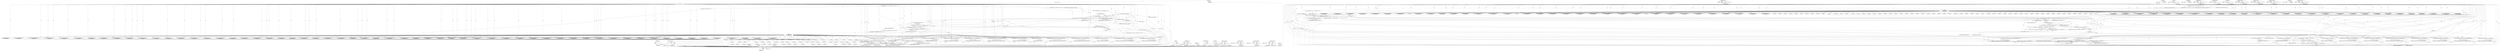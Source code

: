 digraph "&lt;operator&gt;.shiftLeft" {
vulnerable_245 [label=<(METHOD,ERR_GET_LIB)>];
vulnerable_246 [label=<(PARAM,p1)>];
vulnerable_247 [label=<(BLOCK,&lt;empty&gt;,&lt;empty&gt;)>];
vulnerable_248 [label=<(METHOD_RETURN,ANY)>];
vulnerable_267 [label=<(METHOD,&lt;operator&gt;.addition)>];
vulnerable_268 [label=<(PARAM,p1)>];
vulnerable_269 [label=<(PARAM,p2)>];
vulnerable_270 [label=<(BLOCK,&lt;empty&gt;,&lt;empty&gt;)>];
vulnerable_271 [label=<(METHOD_RETURN,ANY)>];
vulnerable_6 [label=<(METHOD,&lt;global&gt;)<SUB>1</SUB>>];
vulnerable_7 [label=<(BLOCK,&lt;empty&gt;,&lt;empty&gt;)<SUB>1</SUB>>];
vulnerable_8 [label=<(METHOD,MapOpenSSLErrorSSL)<SUB>1</SUB>>];
vulnerable_9 [label=<(BLOCK,{
  unsigned long error_code;
  do {
    error_...,{
  unsigned long error_code;
  do {
    error_...)<SUB>1</SUB>>];
vulnerable_10 [label="<(LOCAL,long unsigned error_code: long unsigned)<SUB>2</SUB>>"];
vulnerable_11 [label=<(CONTROL_STRUCTURE,DO,do {
    error_code = ERR_get_error();
    if (error_code == 0)
      return ERR_SSL_PROTOCOL_ERROR;
  } while (ERR_GET_LIB(error_code) != ERR_LIB_SSL);)<SUB>3</SUB>>];
vulnerable_12 [label=<(BLOCK,{
    error_code = ERR_get_error();
    if (err...,{
    error_code = ERR_get_error();
    if (err...)<SUB>3</SUB>>];
vulnerable_13 [label=<(&lt;operator&gt;.assignment,error_code = ERR_get_error())<SUB>4</SUB>>];
vulnerable_14 [label=<(IDENTIFIER,error_code,error_code = ERR_get_error())<SUB>4</SUB>>];
vulnerable_15 [label=<(ERR_get_error,ERR_get_error())<SUB>4</SUB>>];
vulnerable_16 [label=<(CONTROL_STRUCTURE,IF,if (error_code == 0))<SUB>5</SUB>>];
vulnerable_17 [label=<(&lt;operator&gt;.equals,error_code == 0)<SUB>5</SUB>>];
vulnerable_18 [label=<(IDENTIFIER,error_code,error_code == 0)<SUB>5</SUB>>];
vulnerable_19 [label=<(LITERAL,0,error_code == 0)<SUB>5</SUB>>];
vulnerable_20 [label=<(BLOCK,&lt;empty&gt;,&lt;empty&gt;)<SUB>6</SUB>>];
vulnerable_21 [label=<(RETURN,return ERR_SSL_PROTOCOL_ERROR;,return ERR_SSL_PROTOCOL_ERROR;)<SUB>6</SUB>>];
vulnerable_22 [label=<(IDENTIFIER,ERR_SSL_PROTOCOL_ERROR,return ERR_SSL_PROTOCOL_ERROR;)<SUB>6</SUB>>];
vulnerable_23 [label=<(&lt;operator&gt;.notEquals,ERR_GET_LIB(error_code) != ERR_LIB_SSL)<SUB>7</SUB>>];
vulnerable_24 [label=<(ERR_GET_LIB,ERR_GET_LIB(error_code))<SUB>7</SUB>>];
vulnerable_25 [label=<(IDENTIFIER,error_code,ERR_GET_LIB(error_code))<SUB>7</SUB>>];
vulnerable_26 [label=<(IDENTIFIER,ERR_LIB_SSL,ERR_GET_LIB(error_code) != ERR_LIB_SSL)<SUB>7</SUB>>];
vulnerable_27 [label="<(&lt;operator&gt;.shiftLeft,DVLOG(1) &lt;&lt; &quot;OpenSSL SSL error, reason: &quot; &lt;&lt; ER...)<SUB>9</SUB>>"];
vulnerable_28 [label="<(&lt;operator&gt;.shiftLeft,DVLOG(1) &lt;&lt; &quot;OpenSSL SSL error, reason: &quot; &lt;&lt; ER...)<SUB>9</SUB>>"];
vulnerable_29 [label="<(&lt;operator&gt;.shiftLeft,DVLOG(1) &lt;&lt; &quot;OpenSSL SSL error, reason: &quot; &lt;&lt; ER...)<SUB>9</SUB>>"];
vulnerable_30 [label="<(&lt;operator&gt;.shiftLeft,DVLOG(1) &lt;&lt; &quot;OpenSSL SSL error, reason: &quot;)<SUB>9</SUB>>"];
vulnerable_31 [label=<(DVLOG,DVLOG(1))<SUB>9</SUB>>];
vulnerable_32 [label=<(LITERAL,1,DVLOG(1))<SUB>9</SUB>>];
vulnerable_33 [label="<(LITERAL,&quot;OpenSSL SSL error, reason: &quot;,DVLOG(1) &lt;&lt; &quot;OpenSSL SSL error, reason: &quot;)<SUB>9</SUB>>"];
vulnerable_34 [label=<(ERR_GET_REASON,ERR_GET_REASON(error_code))<SUB>9</SUB>>];
vulnerable_35 [label=<(IDENTIFIER,error_code,ERR_GET_REASON(error_code))<SUB>9</SUB>>];
vulnerable_36 [label="<(LITERAL,&quot;, name: &quot;,DVLOG(1) &lt;&lt; &quot;OpenSSL SSL error, reason: &quot; &lt;&lt; ER...)<SUB>10</SUB>>"];
vulnerable_37 [label=<(ERR_error_string,ERR_error_string(error_code, NULL))<SUB>10</SUB>>];
vulnerable_38 [label=<(IDENTIFIER,error_code,ERR_error_string(error_code, NULL))<SUB>10</SUB>>];
vulnerable_39 [label=<(IDENTIFIER,NULL,ERR_error_string(error_code, NULL))<SUB>10</SUB>>];
vulnerable_40 [label=<(CONTROL_STRUCTURE,SWITCH,switch(ERR_GET_REASON(error_code)))<SUB>11</SUB>>];
vulnerable_41 [label=<(ERR_GET_REASON,ERR_GET_REASON(error_code))<SUB>11</SUB>>];
vulnerable_42 [label=<(IDENTIFIER,error_code,ERR_GET_REASON(error_code))<SUB>11</SUB>>];
vulnerable_43 [label="<(BLOCK,{
    case SSL_R_READ_TIMEOUT_EXPIRED:
      re...,{
    case SSL_R_READ_TIMEOUT_EXPIRED:
      re...)<SUB>11</SUB>>"];
vulnerable_44 [label=<(JUMP_TARGET,case)<SUB>12</SUB>>];
vulnerable_45 [label="<(IDENTIFIER,SSL_R_READ_TIMEOUT_EXPIRED,{
    case SSL_R_READ_TIMEOUT_EXPIRED:
      re...)<SUB>12</SUB>>"];
vulnerable_46 [label=<(RETURN,return ERR_TIMED_OUT;,return ERR_TIMED_OUT;)<SUB>13</SUB>>];
vulnerable_47 [label=<(IDENTIFIER,ERR_TIMED_OUT,return ERR_TIMED_OUT;)<SUB>13</SUB>>];
vulnerable_48 [label=<(JUMP_TARGET,case)<SUB>14</SUB>>];
vulnerable_49 [label="<(IDENTIFIER,SSL_R_BAD_RESPONSE_ARGUMENT,{
    case SSL_R_READ_TIMEOUT_EXPIRED:
      re...)<SUB>14</SUB>>"];
vulnerable_50 [label=<(RETURN,return ERR_INVALID_ARGUMENT;,return ERR_INVALID_ARGUMENT;)<SUB>15</SUB>>];
vulnerable_51 [label=<(IDENTIFIER,ERR_INVALID_ARGUMENT,return ERR_INVALID_ARGUMENT;)<SUB>15</SUB>>];
vulnerable_52 [label=<(JUMP_TARGET,case)<SUB>16</SUB>>];
vulnerable_53 [label="<(IDENTIFIER,SSL_R_UNKNOWN_CERTIFICATE_TYPE,{
    case SSL_R_READ_TIMEOUT_EXPIRED:
      re...)<SUB>16</SUB>>"];
vulnerable_54 [label=<(JUMP_TARGET,case)<SUB>17</SUB>>];
vulnerable_55 [label="<(IDENTIFIER,SSL_R_UNKNOWN_CIPHER_TYPE,{
    case SSL_R_READ_TIMEOUT_EXPIRED:
      re...)<SUB>17</SUB>>"];
vulnerable_56 [label=<(JUMP_TARGET,case)<SUB>18</SUB>>];
vulnerable_57 [label="<(IDENTIFIER,SSL_R_UNKNOWN_KEY_EXCHANGE_TYPE,{
    case SSL_R_READ_TIMEOUT_EXPIRED:
      re...)<SUB>18</SUB>>"];
vulnerable_58 [label=<(JUMP_TARGET,case)<SUB>19</SUB>>];
vulnerable_59 [label="<(IDENTIFIER,SSL_R_UNKNOWN_PKEY_TYPE,{
    case SSL_R_READ_TIMEOUT_EXPIRED:
      re...)<SUB>19</SUB>>"];
vulnerable_60 [label=<(JUMP_TARGET,case)<SUB>20</SUB>>];
vulnerable_61 [label="<(IDENTIFIER,SSL_R_UNKNOWN_REMOTE_ERROR_TYPE,{
    case SSL_R_READ_TIMEOUT_EXPIRED:
      re...)<SUB>20</SUB>>"];
vulnerable_62 [label=<(JUMP_TARGET,case)<SUB>21</SUB>>];
vulnerable_63 [label="<(IDENTIFIER,SSL_R_UNKNOWN_SSL_VERSION,{
    case SSL_R_READ_TIMEOUT_EXPIRED:
      re...)<SUB>21</SUB>>"];
vulnerable_64 [label=<(RETURN,return ERR_NOT_IMPLEMENTED;,return ERR_NOT_IMPLEMENTED;)<SUB>22</SUB>>];
vulnerable_65 [label=<(IDENTIFIER,ERR_NOT_IMPLEMENTED,return ERR_NOT_IMPLEMENTED;)<SUB>22</SUB>>];
vulnerable_66 [label=<(JUMP_TARGET,case)<SUB>23</SUB>>];
vulnerable_67 [label="<(IDENTIFIER,SSL_R_UNSUPPORTED_SSL_VERSION,{
    case SSL_R_READ_TIMEOUT_EXPIRED:
      re...)<SUB>23</SUB>>"];
vulnerable_68 [label=<(JUMP_TARGET,case)<SUB>24</SUB>>];
vulnerable_69 [label="<(IDENTIFIER,SSL_R_NO_CIPHER_MATCH,{
    case SSL_R_READ_TIMEOUT_EXPIRED:
      re...)<SUB>24</SUB>>"];
vulnerable_70 [label=<(JUMP_TARGET,case)<SUB>25</SUB>>];
vulnerable_71 [label="<(IDENTIFIER,SSL_R_NO_SHARED_CIPHER,{
    case SSL_R_READ_TIMEOUT_EXPIRED:
      re...)<SUB>25</SUB>>"];
vulnerable_72 [label=<(JUMP_TARGET,case)<SUB>26</SUB>>];
vulnerable_73 [label="<(IDENTIFIER,SSL_R_TLSV1_ALERT_INSUFFICIENT_SECURITY,{
    case SSL_R_READ_TIMEOUT_EXPIRED:
      re...)<SUB>26</SUB>>"];
vulnerable_74 [label=<(JUMP_TARGET,case)<SUB>27</SUB>>];
vulnerable_75 [label="<(IDENTIFIER,SSL_R_TLSV1_ALERT_PROTOCOL_VERSION,{
    case SSL_R_READ_TIMEOUT_EXPIRED:
      re...)<SUB>27</SUB>>"];
vulnerable_76 [label=<(JUMP_TARGET,case)<SUB>28</SUB>>];
vulnerable_77 [label="<(IDENTIFIER,SSL_R_UNSUPPORTED_PROTOCOL,{
    case SSL_R_READ_TIMEOUT_EXPIRED:
      re...)<SUB>28</SUB>>"];
vulnerable_78 [label=<(RETURN,return ERR_SSL_VERSION_OR_CIPHER_MISMATCH;,return ERR_SSL_VERSION_OR_CIPHER_MISMATCH;)<SUB>29</SUB>>];
vulnerable_79 [label=<(IDENTIFIER,ERR_SSL_VERSION_OR_CIPHER_MISMATCH,return ERR_SSL_VERSION_OR_CIPHER_MISMATCH;)<SUB>29</SUB>>];
vulnerable_80 [label=<(JUMP_TARGET,case)<SUB>30</SUB>>];
vulnerable_81 [label="<(IDENTIFIER,SSL_R_SSLV3_ALERT_BAD_CERTIFICATE,{
    case SSL_R_READ_TIMEOUT_EXPIRED:
      re...)<SUB>30</SUB>>"];
vulnerable_82 [label=<(JUMP_TARGET,case)<SUB>31</SUB>>];
vulnerable_83 [label="<(IDENTIFIER,SSL_R_SSLV3_ALERT_UNSUPPORTED_CERTIFICATE,{
    case SSL_R_READ_TIMEOUT_EXPIRED:
      re...)<SUB>31</SUB>>"];
vulnerable_84 [label=<(JUMP_TARGET,case)<SUB>32</SUB>>];
vulnerable_85 [label="<(IDENTIFIER,SSL_R_SSLV3_ALERT_CERTIFICATE_REVOKED,{
    case SSL_R_READ_TIMEOUT_EXPIRED:
      re...)<SUB>32</SUB>>"];
vulnerable_86 [label=<(JUMP_TARGET,case)<SUB>33</SUB>>];
vulnerable_87 [label="<(IDENTIFIER,SSL_R_SSLV3_ALERT_CERTIFICATE_EXPIRED,{
    case SSL_R_READ_TIMEOUT_EXPIRED:
      re...)<SUB>33</SUB>>"];
vulnerable_88 [label=<(JUMP_TARGET,case)<SUB>34</SUB>>];
vulnerable_89 [label="<(IDENTIFIER,SSL_R_SSLV3_ALERT_CERTIFICATE_UNKNOWN,{
    case SSL_R_READ_TIMEOUT_EXPIRED:
      re...)<SUB>34</SUB>>"];
vulnerable_90 [label=<(JUMP_TARGET,case)<SUB>35</SUB>>];
vulnerable_91 [label="<(IDENTIFIER,SSL_R_TLSV1_ALERT_ACCESS_DENIED,{
    case SSL_R_READ_TIMEOUT_EXPIRED:
      re...)<SUB>35</SUB>>"];
vulnerable_92 [label=<(JUMP_TARGET,case)<SUB>36</SUB>>];
vulnerable_93 [label="<(IDENTIFIER,SSL_R_TLSV1_ALERT_UNKNOWN_CA,{
    case SSL_R_READ_TIMEOUT_EXPIRED:
      re...)<SUB>36</SUB>>"];
vulnerable_94 [label=<(RETURN,return ERR_BAD_SSL_CLIENT_AUTH_CERT;,return ERR_BAD_SSL_CLIENT_AUTH_CERT;)<SUB>37</SUB>>];
vulnerable_95 [label=<(IDENTIFIER,ERR_BAD_SSL_CLIENT_AUTH_CERT,return ERR_BAD_SSL_CLIENT_AUTH_CERT;)<SUB>37</SUB>>];
vulnerable_96 [label=<(JUMP_TARGET,case)<SUB>38</SUB>>];
vulnerable_97 [label="<(IDENTIFIER,SSL_R_BAD_DECOMPRESSION,{
    case SSL_R_READ_TIMEOUT_EXPIRED:
      re...)<SUB>38</SUB>>"];
vulnerable_98 [label=<(JUMP_TARGET,case)<SUB>39</SUB>>];
vulnerable_99 [label="<(IDENTIFIER,SSL_R_SSLV3_ALERT_DECOMPRESSION_FAILURE,{
    case SSL_R_READ_TIMEOUT_EXPIRED:
      re...)<SUB>39</SUB>>"];
vulnerable_100 [label=<(RETURN,return ERR_SSL_DECOMPRESSION_FAILURE_ALERT;,return ERR_SSL_DECOMPRESSION_FAILURE_ALERT;)<SUB>40</SUB>>];
vulnerable_101 [label=<(IDENTIFIER,ERR_SSL_DECOMPRESSION_FAILURE_ALERT,return ERR_SSL_DECOMPRESSION_FAILURE_ALERT;)<SUB>40</SUB>>];
vulnerable_102 [label=<(JUMP_TARGET,case)<SUB>41</SUB>>];
vulnerable_103 [label="<(IDENTIFIER,SSL_R_SSLV3_ALERT_BAD_RECORD_MAC,{
    case SSL_R_READ_TIMEOUT_EXPIRED:
      re...)<SUB>41</SUB>>"];
vulnerable_104 [label=<(RETURN,return ERR_SSL_BAD_RECORD_MAC_ALERT;,return ERR_SSL_BAD_RECORD_MAC_ALERT;)<SUB>42</SUB>>];
vulnerable_105 [label=<(IDENTIFIER,ERR_SSL_BAD_RECORD_MAC_ALERT,return ERR_SSL_BAD_RECORD_MAC_ALERT;)<SUB>42</SUB>>];
vulnerable_106 [label=<(JUMP_TARGET,case)<SUB>43</SUB>>];
vulnerable_107 [label="<(IDENTIFIER,SSL_R_TLSV1_ALERT_DECRYPT_ERROR,{
    case SSL_R_READ_TIMEOUT_EXPIRED:
      re...)<SUB>43</SUB>>"];
vulnerable_108 [label=<(RETURN,return ERR_SSL_DECRYPT_ERROR_ALERT;,return ERR_SSL_DECRYPT_ERROR_ALERT;)<SUB>44</SUB>>];
vulnerable_109 [label=<(IDENTIFIER,ERR_SSL_DECRYPT_ERROR_ALERT,return ERR_SSL_DECRYPT_ERROR_ALERT;)<SUB>44</SUB>>];
vulnerable_110 [label=<(JUMP_TARGET,case)<SUB>45</SUB>>];
vulnerable_111 [label="<(IDENTIFIER,SSL_R_TLSV1_UNRECOGNIZED_NAME,{
    case SSL_R_READ_TIMEOUT_EXPIRED:
      re...)<SUB>45</SUB>>"];
vulnerable_112 [label=<(RETURN,return ERR_SSL_UNRECOGNIZED_NAME_ALERT;,return ERR_SSL_UNRECOGNIZED_NAME_ALERT;)<SUB>46</SUB>>];
vulnerable_113 [label=<(IDENTIFIER,ERR_SSL_UNRECOGNIZED_NAME_ALERT,return ERR_SSL_UNRECOGNIZED_NAME_ALERT;)<SUB>46</SUB>>];
vulnerable_114 [label=<(JUMP_TARGET,case)<SUB>47</SUB>>];
vulnerable_115 [label="<(IDENTIFIER,SSL_R_UNSAFE_LEGACY_RENEGOTIATION_DISABLED,{
    case SSL_R_READ_TIMEOUT_EXPIRED:
      re...)<SUB>47</SUB>>"];
vulnerable_116 [label=<(RETURN,return ERR_SSL_UNSAFE_NEGOTIATION;,return ERR_SSL_UNSAFE_NEGOTIATION;)<SUB>48</SUB>>];
vulnerable_117 [label=<(IDENTIFIER,ERR_SSL_UNSAFE_NEGOTIATION,return ERR_SSL_UNSAFE_NEGOTIATION;)<SUB>48</SUB>>];
vulnerable_118 [label=<(JUMP_TARGET,case)<SUB>49</SUB>>];
vulnerable_119 [label="<(IDENTIFIER,SSL_R_WRONG_NUMBER_OF_KEY_BITS,{
    case SSL_R_READ_TIMEOUT_EXPIRED:
      re...)<SUB>49</SUB>>"];
vulnerable_120 [label=<(RETURN,return ERR_SSL_WEAK_SERVER_EPHEMERAL_DH_KEY;,return ERR_SSL_WEAK_SERVER_EPHEMERAL_DH_KEY;)<SUB>50</SUB>>];
vulnerable_121 [label=<(IDENTIFIER,ERR_SSL_WEAK_SERVER_EPHEMERAL_DH_KEY,return ERR_SSL_WEAK_SERVER_EPHEMERAL_DH_KEY;)<SUB>50</SUB>>];
vulnerable_122 [label=<(JUMP_TARGET,case)<SUB>51</SUB>>];
vulnerable_123 [label="<(IDENTIFIER,SSL_R_UNKNOWN_PROTOCOL,{
    case SSL_R_READ_TIMEOUT_EXPIRED:
      re...)<SUB>51</SUB>>"];
vulnerable_124 [label=<(JUMP_TARGET,case)<SUB>52</SUB>>];
vulnerable_125 [label="<(IDENTIFIER,SSL_R_SSL_HANDSHAKE_FAILURE,{
    case SSL_R_READ_TIMEOUT_EXPIRED:
      re...)<SUB>52</SUB>>"];
vulnerable_126 [label=<(JUMP_TARGET,case)<SUB>53</SUB>>];
vulnerable_127 [label="<(IDENTIFIER,SSL_R_DECRYPTION_FAILED,{
    case SSL_R_READ_TIMEOUT_EXPIRED:
      re...)<SUB>53</SUB>>"];
vulnerable_128 [label=<(JUMP_TARGET,case)<SUB>54</SUB>>];
vulnerable_129 [label="<(IDENTIFIER,SSL_R_DECRYPTION_FAILED_OR_BAD_RECORD_MAC,{
    case SSL_R_READ_TIMEOUT_EXPIRED:
      re...)<SUB>54</SUB>>"];
vulnerable_130 [label=<(JUMP_TARGET,case)<SUB>55</SUB>>];
vulnerable_131 [label="<(IDENTIFIER,SSL_R_DH_PUBLIC_VALUE_LENGTH_IS_WRONG,{
    case SSL_R_READ_TIMEOUT_EXPIRED:
      re...)<SUB>55</SUB>>"];
vulnerable_132 [label=<(JUMP_TARGET,case)<SUB>56</SUB>>];
vulnerable_133 [label="<(IDENTIFIER,SSL_R_DIGEST_CHECK_FAILED,{
    case SSL_R_READ_TIMEOUT_EXPIRED:
      re...)<SUB>56</SUB>>"];
vulnerable_134 [label=<(JUMP_TARGET,case)<SUB>57</SUB>>];
vulnerable_135 [label="<(IDENTIFIER,SSL_R_DUPLICATE_COMPRESSION_ID,{
    case SSL_R_READ_TIMEOUT_EXPIRED:
      re...)<SUB>57</SUB>>"];
vulnerable_136 [label=<(JUMP_TARGET,case)<SUB>58</SUB>>];
vulnerable_137 [label="<(IDENTIFIER,SSL_R_ECGROUP_TOO_LARGE_FOR_CIPHER,{
    case SSL_R_READ_TIMEOUT_EXPIRED:
      re...)<SUB>58</SUB>>"];
vulnerable_138 [label=<(JUMP_TARGET,case)<SUB>59</SUB>>];
vulnerable_139 [label="<(IDENTIFIER,SSL_R_ENCRYPTED_LENGTH_TOO_LONG,{
    case SSL_R_READ_TIMEOUT_EXPIRED:
      re...)<SUB>59</SUB>>"];
vulnerable_140 [label=<(JUMP_TARGET,case)<SUB>60</SUB>>];
vulnerable_141 [label="<(IDENTIFIER,SSL_R_ERROR_IN_RECEIVED_CIPHER_LIST,{
    case SSL_R_READ_TIMEOUT_EXPIRED:
      re...)<SUB>60</SUB>>"];
vulnerable_142 [label=<(JUMP_TARGET,case)<SUB>61</SUB>>];
vulnerable_143 [label="<(IDENTIFIER,SSL_R_EXCESSIVE_MESSAGE_SIZE,{
    case SSL_R_READ_TIMEOUT_EXPIRED:
      re...)<SUB>61</SUB>>"];
vulnerable_144 [label=<(JUMP_TARGET,case)<SUB>62</SUB>>];
vulnerable_145 [label="<(IDENTIFIER,SSL_R_EXTRA_DATA_IN_MESSAGE,{
    case SSL_R_READ_TIMEOUT_EXPIRED:
      re...)<SUB>62</SUB>>"];
vulnerable_146 [label=<(JUMP_TARGET,case)<SUB>63</SUB>>];
vulnerable_147 [label="<(IDENTIFIER,SSL_R_GOT_A_FIN_BEFORE_A_CCS,{
    case SSL_R_READ_TIMEOUT_EXPIRED:
      re...)<SUB>63</SUB>>"];
vulnerable_148 [label=<(JUMP_TARGET,case)<SUB>64</SUB>>];
vulnerable_149 [label="<(IDENTIFIER,SSL_R_ILLEGAL_PADDING,{
    case SSL_R_READ_TIMEOUT_EXPIRED:
      re...)<SUB>64</SUB>>"];
vulnerable_150 [label=<(JUMP_TARGET,case)<SUB>65</SUB>>];
vulnerable_151 [label="<(IDENTIFIER,SSL_R_INVALID_CHALLENGE_LENGTH,{
    case SSL_R_READ_TIMEOUT_EXPIRED:
      re...)<SUB>65</SUB>>"];
vulnerable_152 [label=<(JUMP_TARGET,case)<SUB>66</SUB>>];
vulnerable_153 [label="<(IDENTIFIER,SSL_R_INVALID_COMMAND,{
    case SSL_R_READ_TIMEOUT_EXPIRED:
      re...)<SUB>66</SUB>>"];
vulnerable_154 [label=<(JUMP_TARGET,case)<SUB>67</SUB>>];
vulnerable_155 [label="<(IDENTIFIER,SSL_R_INVALID_PURPOSE,{
    case SSL_R_READ_TIMEOUT_EXPIRED:
      re...)<SUB>67</SUB>>"];
vulnerable_156 [label=<(JUMP_TARGET,case)<SUB>68</SUB>>];
vulnerable_157 [label="<(IDENTIFIER,SSL_R_INVALID_STATUS_RESPONSE,{
    case SSL_R_READ_TIMEOUT_EXPIRED:
      re...)<SUB>68</SUB>>"];
vulnerable_158 [label=<(JUMP_TARGET,case)<SUB>69</SUB>>];
vulnerable_159 [label="<(IDENTIFIER,SSL_R_INVALID_TICKET_KEYS_LENGTH,{
    case SSL_R_READ_TIMEOUT_EXPIRED:
      re...)<SUB>69</SUB>>"];
vulnerable_160 [label=<(JUMP_TARGET,case)<SUB>70</SUB>>];
vulnerable_161 [label="<(IDENTIFIER,SSL_R_KEY_ARG_TOO_LONG,{
    case SSL_R_READ_TIMEOUT_EXPIRED:
      re...)<SUB>70</SUB>>"];
vulnerable_162 [label=<(JUMP_TARGET,case)<SUB>71</SUB>>];
vulnerable_163 [label="<(IDENTIFIER,SSL_R_READ_WRONG_PACKET_TYPE,{
    case SSL_R_READ_TIMEOUT_EXPIRED:
      re...)<SUB>71</SUB>>"];
vulnerable_164 [label=<(JUMP_TARGET,case)<SUB>72</SUB>>];
vulnerable_165 [label=<(&lt;operator&gt;.addition,SSL_AD_REASON_OFFSET + SSL_AD_CLOSE_NOTIFY)<SUB>72</SUB>>];
vulnerable_166 [label=<(IDENTIFIER,SSL_AD_REASON_OFFSET,SSL_AD_REASON_OFFSET + SSL_AD_CLOSE_NOTIFY)<SUB>72</SUB>>];
vulnerable_167 [label=<(IDENTIFIER,SSL_AD_CLOSE_NOTIFY,SSL_AD_REASON_OFFSET + SSL_AD_CLOSE_NOTIFY)<SUB>72</SUB>>];
vulnerable_168 [label=<(JUMP_TARGET,case)<SUB>73</SUB>>];
vulnerable_169 [label="<(IDENTIFIER,SSL_R_SSLV3_ALERT_UNEXPECTED_MESSAGE,{
    case SSL_R_READ_TIMEOUT_EXPIRED:
      re...)<SUB>73</SUB>>"];
vulnerable_170 [label=<(JUMP_TARGET,case)<SUB>74</SUB>>];
vulnerable_171 [label="<(IDENTIFIER,SSL_R_SSLV3_ALERT_HANDSHAKE_FAILURE,{
    case SSL_R_READ_TIMEOUT_EXPIRED:
      re...)<SUB>74</SUB>>"];
vulnerable_172 [label=<(JUMP_TARGET,case)<SUB>75</SUB>>];
vulnerable_173 [label="<(IDENTIFIER,SSL_R_SSLV3_ALERT_NO_CERTIFICATE,{
    case SSL_R_READ_TIMEOUT_EXPIRED:
      re...)<SUB>75</SUB>>"];
vulnerable_174 [label=<(JUMP_TARGET,case)<SUB>76</SUB>>];
vulnerable_175 [label="<(IDENTIFIER,SSL_R_SSLV3_ALERT_ILLEGAL_PARAMETER,{
    case SSL_R_READ_TIMEOUT_EXPIRED:
      re...)<SUB>76</SUB>>"];
vulnerable_176 [label=<(JUMP_TARGET,case)<SUB>77</SUB>>];
vulnerable_177 [label="<(IDENTIFIER,SSL_R_TLSV1_ALERT_DECODE_ERROR,{
    case SSL_R_READ_TIMEOUT_EXPIRED:
      re...)<SUB>77</SUB>>"];
vulnerable_178 [label=<(JUMP_TARGET,case)<SUB>78</SUB>>];
vulnerable_179 [label="<(IDENTIFIER,SSL_R_TLSV1_ALERT_DECRYPTION_FAILED,{
    case SSL_R_READ_TIMEOUT_EXPIRED:
      re...)<SUB>78</SUB>>"];
vulnerable_180 [label=<(JUMP_TARGET,case)<SUB>79</SUB>>];
vulnerable_181 [label="<(IDENTIFIER,SSL_R_TLSV1_ALERT_EXPORT_RESTRICTION,{
    case SSL_R_READ_TIMEOUT_EXPIRED:
      re...)<SUB>79</SUB>>"];
vulnerable_182 [label=<(JUMP_TARGET,case)<SUB>80</SUB>>];
vulnerable_183 [label="<(IDENTIFIER,SSL_R_TLSV1_ALERT_INTERNAL_ERROR,{
    case SSL_R_READ_TIMEOUT_EXPIRED:
      re...)<SUB>80</SUB>>"];
vulnerable_184 [label=<(JUMP_TARGET,case)<SUB>81</SUB>>];
vulnerable_185 [label="<(IDENTIFIER,SSL_R_TLSV1_ALERT_NO_RENEGOTIATION,{
    case SSL_R_READ_TIMEOUT_EXPIRED:
      re...)<SUB>81</SUB>>"];
vulnerable_186 [label=<(JUMP_TARGET,case)<SUB>82</SUB>>];
vulnerable_187 [label="<(IDENTIFIER,SSL_R_TLSV1_ALERT_RECORD_OVERFLOW,{
    case SSL_R_READ_TIMEOUT_EXPIRED:
      re...)<SUB>82</SUB>>"];
vulnerable_188 [label=<(JUMP_TARGET,case)<SUB>83</SUB>>];
vulnerable_189 [label="<(IDENTIFIER,SSL_R_TLSV1_ALERT_USER_CANCELLED,{
    case SSL_R_READ_TIMEOUT_EXPIRED:
      re...)<SUB>83</SUB>>"];
vulnerable_190 [label=<(RETURN,return ERR_SSL_PROTOCOL_ERROR;,return ERR_SSL_PROTOCOL_ERROR;)<SUB>84</SUB>>];
vulnerable_191 [label=<(IDENTIFIER,ERR_SSL_PROTOCOL_ERROR,return ERR_SSL_PROTOCOL_ERROR;)<SUB>84</SUB>>];
vulnerable_192 [label=<(JUMP_TARGET,default)<SUB>85</SUB>>];
vulnerable_193 [label="<(&lt;operator&gt;.shiftLeft,LOG(WARNING) &lt;&lt; &quot;Unmapped error reason: &quot; &lt;&lt; ER...)<SUB>86</SUB>>"];
vulnerable_194 [label="<(&lt;operator&gt;.shiftLeft,LOG(WARNING) &lt;&lt; &quot;Unmapped error reason: &quot;)<SUB>86</SUB>>"];
vulnerable_195 [label=<(LOG,LOG(WARNING))<SUB>86</SUB>>];
vulnerable_196 [label=<(IDENTIFIER,WARNING,LOG(WARNING))<SUB>86</SUB>>];
vulnerable_197 [label="<(LITERAL,&quot;Unmapped error reason: &quot;,LOG(WARNING) &lt;&lt; &quot;Unmapped error reason: &quot;)<SUB>86</SUB>>"];
vulnerable_198 [label=<(ERR_GET_REASON,ERR_GET_REASON(error_code))<SUB>86</SUB>>];
vulnerable_199 [label=<(IDENTIFIER,error_code,ERR_GET_REASON(error_code))<SUB>86</SUB>>];
vulnerable_200 [label=<(RETURN,return ERR_FAILED;,return ERR_FAILED;)<SUB>87</SUB>>];
vulnerable_201 [label=<(IDENTIFIER,ERR_FAILED,return ERR_FAILED;)<SUB>87</SUB>>];
vulnerable_202 [label=<(METHOD_RETURN,int)<SUB>1</SUB>>];
vulnerable_204 [label=<(METHOD_RETURN,ANY)<SUB>1</SUB>>];
vulnerable_272 [label=<(METHOD,LOG)>];
vulnerable_273 [label=<(PARAM,p1)>];
vulnerable_274 [label=<(BLOCK,&lt;empty&gt;,&lt;empty&gt;)>];
vulnerable_275 [label=<(METHOD_RETURN,ANY)>];
vulnerable_232 [label=<(METHOD,ERR_get_error)>];
vulnerable_233 [label=<(BLOCK,&lt;empty&gt;,&lt;empty&gt;)>];
vulnerable_234 [label=<(METHOD_RETURN,ANY)>];
vulnerable_262 [label=<(METHOD,ERR_error_string)>];
vulnerable_263 [label=<(PARAM,p1)>];
vulnerable_264 [label=<(PARAM,p2)>];
vulnerable_265 [label=<(BLOCK,&lt;empty&gt;,&lt;empty&gt;)>];
vulnerable_266 [label=<(METHOD_RETURN,ANY)>];
vulnerable_258 [label=<(METHOD,ERR_GET_REASON)>];
vulnerable_259 [label=<(PARAM,p1)>];
vulnerable_260 [label=<(BLOCK,&lt;empty&gt;,&lt;empty&gt;)>];
vulnerable_261 [label=<(METHOD_RETURN,ANY)>];
vulnerable_254 [label=<(METHOD,DVLOG)>];
vulnerable_255 [label=<(PARAM,p1)>];
vulnerable_256 [label=<(BLOCK,&lt;empty&gt;,&lt;empty&gt;)>];
vulnerable_257 [label=<(METHOD_RETURN,ANY)>];
vulnerable_240 [label=<(METHOD,&lt;operator&gt;.notEquals)>];
vulnerable_241 [label=<(PARAM,p1)>];
vulnerable_242 [label=<(PARAM,p2)>];
vulnerable_243 [label=<(BLOCK,&lt;empty&gt;,&lt;empty&gt;)>];
vulnerable_244 [label=<(METHOD_RETURN,ANY)>];
vulnerable_235 [label=<(METHOD,&lt;operator&gt;.equals)>];
vulnerable_236 [label=<(PARAM,p1)>];
vulnerable_237 [label=<(PARAM,p2)>];
vulnerable_238 [label=<(BLOCK,&lt;empty&gt;,&lt;empty&gt;)>];
vulnerable_239 [label=<(METHOD_RETURN,ANY)>];
vulnerable_227 [label=<(METHOD,&lt;operator&gt;.assignment)>];
vulnerable_228 [label=<(PARAM,p1)>];
vulnerable_229 [label=<(PARAM,p2)>];
vulnerable_230 [label=<(BLOCK,&lt;empty&gt;,&lt;empty&gt;)>];
vulnerable_231 [label=<(METHOD_RETURN,ANY)>];
vulnerable_221 [label=<(METHOD,&lt;global&gt;)<SUB>1</SUB>>];
vulnerable_222 [label=<(BLOCK,&lt;empty&gt;,&lt;empty&gt;)>];
vulnerable_223 [label=<(METHOD_RETURN,ANY)>];
vulnerable_249 [label=<(METHOD,&lt;operator&gt;.shiftLeft)>];
vulnerable_250 [label=<(PARAM,p1)>];
vulnerable_251 [label=<(PARAM,p2)>];
vulnerable_252 [label=<(BLOCK,&lt;empty&gt;,&lt;empty&gt;)>];
vulnerable_253 [label=<(METHOD_RETURN,ANY)>];
fixed_249 [label=<(METHOD,ERR_GET_LIB)>];
fixed_250 [label=<(PARAM,p1)>];
fixed_251 [label=<(BLOCK,&lt;empty&gt;,&lt;empty&gt;)>];
fixed_252 [label=<(METHOD_RETURN,ANY)>];
fixed_271 [label=<(METHOD,&lt;operator&gt;.addition)>];
fixed_272 [label=<(PARAM,p1)>];
fixed_273 [label=<(PARAM,p2)>];
fixed_274 [label=<(BLOCK,&lt;empty&gt;,&lt;empty&gt;)>];
fixed_275 [label=<(METHOD_RETURN,ANY)>];
fixed_6 [label=<(METHOD,&lt;global&gt;)<SUB>1</SUB>>];
fixed_7 [label=<(BLOCK,&lt;empty&gt;,&lt;empty&gt;)<SUB>1</SUB>>];
fixed_8 [label=<(METHOD,MapOpenSSLErrorSSL)<SUB>1</SUB>>];
fixed_9 [label=<(BLOCK,{
  unsigned long error_code;
  do {
    error_...,{
  unsigned long error_code;
  do {
    error_...)<SUB>1</SUB>>];
fixed_10 [label="<(LOCAL,long unsigned error_code: long unsigned)<SUB>2</SUB>>"];
fixed_11 [label=<(CONTROL_STRUCTURE,DO,do {
    error_code = ERR_get_error();
    if (error_code == 0)
      return ERR_SSL_PROTOCOL_ERROR;
  } while (ERR_GET_LIB(error_code) != ERR_LIB_SSL);)<SUB>3</SUB>>];
fixed_12 [label=<(BLOCK,{
    error_code = ERR_get_error();
    if (err...,{
    error_code = ERR_get_error();
    if (err...)<SUB>3</SUB>>];
fixed_13 [label=<(&lt;operator&gt;.assignment,error_code = ERR_get_error())<SUB>4</SUB>>];
fixed_14 [label=<(IDENTIFIER,error_code,error_code = ERR_get_error())<SUB>4</SUB>>];
fixed_15 [label=<(ERR_get_error,ERR_get_error())<SUB>4</SUB>>];
fixed_16 [label=<(CONTROL_STRUCTURE,IF,if (error_code == 0))<SUB>5</SUB>>];
fixed_17 [label=<(&lt;operator&gt;.equals,error_code == 0)<SUB>5</SUB>>];
fixed_18 [label=<(IDENTIFIER,error_code,error_code == 0)<SUB>5</SUB>>];
fixed_19 [label=<(LITERAL,0,error_code == 0)<SUB>5</SUB>>];
fixed_20 [label=<(BLOCK,&lt;empty&gt;,&lt;empty&gt;)<SUB>6</SUB>>];
fixed_21 [label=<(RETURN,return ERR_SSL_PROTOCOL_ERROR;,return ERR_SSL_PROTOCOL_ERROR;)<SUB>6</SUB>>];
fixed_22 [label=<(IDENTIFIER,ERR_SSL_PROTOCOL_ERROR,return ERR_SSL_PROTOCOL_ERROR;)<SUB>6</SUB>>];
fixed_23 [label=<(&lt;operator&gt;.notEquals,ERR_GET_LIB(error_code) != ERR_LIB_SSL)<SUB>7</SUB>>];
fixed_24 [label=<(ERR_GET_LIB,ERR_GET_LIB(error_code))<SUB>7</SUB>>];
fixed_25 [label=<(IDENTIFIER,error_code,ERR_GET_LIB(error_code))<SUB>7</SUB>>];
fixed_26 [label=<(IDENTIFIER,ERR_LIB_SSL,ERR_GET_LIB(error_code) != ERR_LIB_SSL)<SUB>7</SUB>>];
fixed_27 [label="<(&lt;operator&gt;.shiftLeft,DVLOG(1) &lt;&lt; &quot;OpenSSL SSL error, reason: &quot; &lt;&lt; ER...)<SUB>9</SUB>>"];
fixed_28 [label="<(&lt;operator&gt;.shiftLeft,DVLOG(1) &lt;&lt; &quot;OpenSSL SSL error, reason: &quot; &lt;&lt; ER...)<SUB>9</SUB>>"];
fixed_29 [label="<(&lt;operator&gt;.shiftLeft,DVLOG(1) &lt;&lt; &quot;OpenSSL SSL error, reason: &quot; &lt;&lt; ER...)<SUB>9</SUB>>"];
fixed_30 [label="<(&lt;operator&gt;.shiftLeft,DVLOG(1) &lt;&lt; &quot;OpenSSL SSL error, reason: &quot;)<SUB>9</SUB>>"];
fixed_31 [label=<(DVLOG,DVLOG(1))<SUB>9</SUB>>];
fixed_32 [label=<(LITERAL,1,DVLOG(1))<SUB>9</SUB>>];
fixed_33 [label="<(LITERAL,&quot;OpenSSL SSL error, reason: &quot;,DVLOG(1) &lt;&lt; &quot;OpenSSL SSL error, reason: &quot;)<SUB>9</SUB>>"];
fixed_34 [label=<(ERR_GET_REASON,ERR_GET_REASON(error_code))<SUB>9</SUB>>];
fixed_35 [label=<(IDENTIFIER,error_code,ERR_GET_REASON(error_code))<SUB>9</SUB>>];
fixed_36 [label="<(LITERAL,&quot;, name: &quot;,DVLOG(1) &lt;&lt; &quot;OpenSSL SSL error, reason: &quot; &lt;&lt; ER...)<SUB>10</SUB>>"];
fixed_37 [label=<(ERR_error_string,ERR_error_string(error_code, NULL))<SUB>10</SUB>>];
fixed_38 [label=<(IDENTIFIER,error_code,ERR_error_string(error_code, NULL))<SUB>10</SUB>>];
fixed_39 [label=<(IDENTIFIER,NULL,ERR_error_string(error_code, NULL))<SUB>10</SUB>>];
fixed_40 [label=<(CONTROL_STRUCTURE,SWITCH,switch(ERR_GET_REASON(error_code)))<SUB>11</SUB>>];
fixed_41 [label=<(ERR_GET_REASON,ERR_GET_REASON(error_code))<SUB>11</SUB>>];
fixed_42 [label=<(IDENTIFIER,error_code,ERR_GET_REASON(error_code))<SUB>11</SUB>>];
fixed_43 [label="<(BLOCK,{
    case SSL_R_READ_TIMEOUT_EXPIRED:
      re...,{
    case SSL_R_READ_TIMEOUT_EXPIRED:
      re...)<SUB>11</SUB>>"];
fixed_44 [label=<(JUMP_TARGET,case)<SUB>12</SUB>>];
fixed_45 [label="<(IDENTIFIER,SSL_R_READ_TIMEOUT_EXPIRED,{
    case SSL_R_READ_TIMEOUT_EXPIRED:
      re...)<SUB>12</SUB>>"];
fixed_46 [label=<(RETURN,return ERR_TIMED_OUT;,return ERR_TIMED_OUT;)<SUB>13</SUB>>];
fixed_47 [label=<(IDENTIFIER,ERR_TIMED_OUT,return ERR_TIMED_OUT;)<SUB>13</SUB>>];
fixed_48 [label=<(JUMP_TARGET,case)<SUB>14</SUB>>];
fixed_49 [label="<(IDENTIFIER,SSL_R_BAD_RESPONSE_ARGUMENT,{
    case SSL_R_READ_TIMEOUT_EXPIRED:
      re...)<SUB>14</SUB>>"];
fixed_50 [label=<(RETURN,return ERR_INVALID_ARGUMENT;,return ERR_INVALID_ARGUMENT;)<SUB>15</SUB>>];
fixed_51 [label=<(IDENTIFIER,ERR_INVALID_ARGUMENT,return ERR_INVALID_ARGUMENT;)<SUB>15</SUB>>];
fixed_52 [label=<(JUMP_TARGET,case)<SUB>16</SUB>>];
fixed_53 [label="<(IDENTIFIER,SSL_R_UNKNOWN_CERTIFICATE_TYPE,{
    case SSL_R_READ_TIMEOUT_EXPIRED:
      re...)<SUB>16</SUB>>"];
fixed_54 [label=<(JUMP_TARGET,case)<SUB>17</SUB>>];
fixed_55 [label="<(IDENTIFIER,SSL_R_UNKNOWN_CIPHER_TYPE,{
    case SSL_R_READ_TIMEOUT_EXPIRED:
      re...)<SUB>17</SUB>>"];
fixed_56 [label=<(JUMP_TARGET,case)<SUB>18</SUB>>];
fixed_57 [label="<(IDENTIFIER,SSL_R_UNKNOWN_KEY_EXCHANGE_TYPE,{
    case SSL_R_READ_TIMEOUT_EXPIRED:
      re...)<SUB>18</SUB>>"];
fixed_58 [label=<(JUMP_TARGET,case)<SUB>19</SUB>>];
fixed_59 [label="<(IDENTIFIER,SSL_R_UNKNOWN_PKEY_TYPE,{
    case SSL_R_READ_TIMEOUT_EXPIRED:
      re...)<SUB>19</SUB>>"];
fixed_60 [label=<(JUMP_TARGET,case)<SUB>20</SUB>>];
fixed_61 [label="<(IDENTIFIER,SSL_R_UNKNOWN_REMOTE_ERROR_TYPE,{
    case SSL_R_READ_TIMEOUT_EXPIRED:
      re...)<SUB>20</SUB>>"];
fixed_62 [label=<(JUMP_TARGET,case)<SUB>21</SUB>>];
fixed_63 [label="<(IDENTIFIER,SSL_R_UNKNOWN_SSL_VERSION,{
    case SSL_R_READ_TIMEOUT_EXPIRED:
      re...)<SUB>21</SUB>>"];
fixed_64 [label=<(RETURN,return ERR_NOT_IMPLEMENTED;,return ERR_NOT_IMPLEMENTED;)<SUB>22</SUB>>];
fixed_65 [label=<(IDENTIFIER,ERR_NOT_IMPLEMENTED,return ERR_NOT_IMPLEMENTED;)<SUB>22</SUB>>];
fixed_66 [label=<(JUMP_TARGET,case)<SUB>23</SUB>>];
fixed_67 [label="<(IDENTIFIER,SSL_R_UNSUPPORTED_SSL_VERSION,{
    case SSL_R_READ_TIMEOUT_EXPIRED:
      re...)<SUB>23</SUB>>"];
fixed_68 [label=<(JUMP_TARGET,case)<SUB>24</SUB>>];
fixed_69 [label="<(IDENTIFIER,SSL_R_NO_CIPHER_MATCH,{
    case SSL_R_READ_TIMEOUT_EXPIRED:
      re...)<SUB>24</SUB>>"];
fixed_70 [label=<(JUMP_TARGET,case)<SUB>25</SUB>>];
fixed_71 [label="<(IDENTIFIER,SSL_R_NO_SHARED_CIPHER,{
    case SSL_R_READ_TIMEOUT_EXPIRED:
      re...)<SUB>25</SUB>>"];
fixed_72 [label=<(JUMP_TARGET,case)<SUB>26</SUB>>];
fixed_73 [label="<(IDENTIFIER,SSL_R_TLSV1_ALERT_INSUFFICIENT_SECURITY,{
    case SSL_R_READ_TIMEOUT_EXPIRED:
      re...)<SUB>26</SUB>>"];
fixed_74 [label=<(JUMP_TARGET,case)<SUB>27</SUB>>];
fixed_75 [label="<(IDENTIFIER,SSL_R_TLSV1_ALERT_PROTOCOL_VERSION,{
    case SSL_R_READ_TIMEOUT_EXPIRED:
      re...)<SUB>27</SUB>>"];
fixed_76 [label=<(JUMP_TARGET,case)<SUB>28</SUB>>];
fixed_77 [label="<(IDENTIFIER,SSL_R_UNSUPPORTED_PROTOCOL,{
    case SSL_R_READ_TIMEOUT_EXPIRED:
      re...)<SUB>28</SUB>>"];
fixed_78 [label=<(RETURN,return ERR_SSL_VERSION_OR_CIPHER_MISMATCH;,return ERR_SSL_VERSION_OR_CIPHER_MISMATCH;)<SUB>29</SUB>>];
fixed_79 [label=<(IDENTIFIER,ERR_SSL_VERSION_OR_CIPHER_MISMATCH,return ERR_SSL_VERSION_OR_CIPHER_MISMATCH;)<SUB>29</SUB>>];
fixed_80 [label=<(JUMP_TARGET,case)<SUB>30</SUB>>];
fixed_81 [label="<(IDENTIFIER,SSL_R_SSLV3_ALERT_BAD_CERTIFICATE,{
    case SSL_R_READ_TIMEOUT_EXPIRED:
      re...)<SUB>30</SUB>>"];
fixed_82 [label=<(JUMP_TARGET,case)<SUB>31</SUB>>];
fixed_83 [label="<(IDENTIFIER,SSL_R_SSLV3_ALERT_UNSUPPORTED_CERTIFICATE,{
    case SSL_R_READ_TIMEOUT_EXPIRED:
      re...)<SUB>31</SUB>>"];
fixed_84 [label=<(JUMP_TARGET,case)<SUB>32</SUB>>];
fixed_85 [label="<(IDENTIFIER,SSL_R_SSLV3_ALERT_CERTIFICATE_REVOKED,{
    case SSL_R_READ_TIMEOUT_EXPIRED:
      re...)<SUB>32</SUB>>"];
fixed_86 [label=<(JUMP_TARGET,case)<SUB>33</SUB>>];
fixed_87 [label="<(IDENTIFIER,SSL_R_SSLV3_ALERT_CERTIFICATE_EXPIRED,{
    case SSL_R_READ_TIMEOUT_EXPIRED:
      re...)<SUB>33</SUB>>"];
fixed_88 [label=<(JUMP_TARGET,case)<SUB>34</SUB>>];
fixed_89 [label="<(IDENTIFIER,SSL_R_SSLV3_ALERT_CERTIFICATE_UNKNOWN,{
    case SSL_R_READ_TIMEOUT_EXPIRED:
      re...)<SUB>34</SUB>>"];
fixed_90 [label=<(JUMP_TARGET,case)<SUB>35</SUB>>];
fixed_91 [label="<(IDENTIFIER,SSL_R_TLSV1_ALERT_ACCESS_DENIED,{
    case SSL_R_READ_TIMEOUT_EXPIRED:
      re...)<SUB>35</SUB>>"];
fixed_92 [label=<(JUMP_TARGET,case)<SUB>36</SUB>>];
fixed_93 [label="<(IDENTIFIER,SSL_R_TLSV1_ALERT_UNKNOWN_CA,{
    case SSL_R_READ_TIMEOUT_EXPIRED:
      re...)<SUB>36</SUB>>"];
fixed_94 [label=<(RETURN,return ERR_BAD_SSL_CLIENT_AUTH_CERT;,return ERR_BAD_SSL_CLIENT_AUTH_CERT;)<SUB>37</SUB>>];
fixed_95 [label=<(IDENTIFIER,ERR_BAD_SSL_CLIENT_AUTH_CERT,return ERR_BAD_SSL_CLIENT_AUTH_CERT;)<SUB>37</SUB>>];
fixed_96 [label=<(JUMP_TARGET,case)<SUB>38</SUB>>];
fixed_97 [label="<(IDENTIFIER,SSL_R_BAD_DECOMPRESSION,{
    case SSL_R_READ_TIMEOUT_EXPIRED:
      re...)<SUB>38</SUB>>"];
fixed_98 [label=<(JUMP_TARGET,case)<SUB>39</SUB>>];
fixed_99 [label="<(IDENTIFIER,SSL_R_SSLV3_ALERT_DECOMPRESSION_FAILURE,{
    case SSL_R_READ_TIMEOUT_EXPIRED:
      re...)<SUB>39</SUB>>"];
fixed_100 [label=<(RETURN,return ERR_SSL_DECOMPRESSION_FAILURE_ALERT;,return ERR_SSL_DECOMPRESSION_FAILURE_ALERT;)<SUB>40</SUB>>];
fixed_101 [label=<(IDENTIFIER,ERR_SSL_DECOMPRESSION_FAILURE_ALERT,return ERR_SSL_DECOMPRESSION_FAILURE_ALERT;)<SUB>40</SUB>>];
fixed_102 [label=<(JUMP_TARGET,case)<SUB>41</SUB>>];
fixed_103 [label="<(IDENTIFIER,SSL_R_SSLV3_ALERT_BAD_RECORD_MAC,{
    case SSL_R_READ_TIMEOUT_EXPIRED:
      re...)<SUB>41</SUB>>"];
fixed_104 [label=<(RETURN,return ERR_SSL_BAD_RECORD_MAC_ALERT;,return ERR_SSL_BAD_RECORD_MAC_ALERT;)<SUB>42</SUB>>];
fixed_105 [label=<(IDENTIFIER,ERR_SSL_BAD_RECORD_MAC_ALERT,return ERR_SSL_BAD_RECORD_MAC_ALERT;)<SUB>42</SUB>>];
fixed_106 [label=<(JUMP_TARGET,case)<SUB>43</SUB>>];
fixed_107 [label="<(IDENTIFIER,SSL_R_TLSV1_ALERT_DECRYPT_ERROR,{
    case SSL_R_READ_TIMEOUT_EXPIRED:
      re...)<SUB>43</SUB>>"];
fixed_108 [label=<(RETURN,return ERR_SSL_DECRYPT_ERROR_ALERT;,return ERR_SSL_DECRYPT_ERROR_ALERT;)<SUB>44</SUB>>];
fixed_109 [label=<(IDENTIFIER,ERR_SSL_DECRYPT_ERROR_ALERT,return ERR_SSL_DECRYPT_ERROR_ALERT;)<SUB>44</SUB>>];
fixed_110 [label=<(JUMP_TARGET,case)<SUB>45</SUB>>];
fixed_111 [label="<(IDENTIFIER,SSL_R_TLSV1_UNRECOGNIZED_NAME,{
    case SSL_R_READ_TIMEOUT_EXPIRED:
      re...)<SUB>45</SUB>>"];
fixed_112 [label=<(RETURN,return ERR_SSL_UNRECOGNIZED_NAME_ALERT;,return ERR_SSL_UNRECOGNIZED_NAME_ALERT;)<SUB>46</SUB>>];
fixed_113 [label=<(IDENTIFIER,ERR_SSL_UNRECOGNIZED_NAME_ALERT,return ERR_SSL_UNRECOGNIZED_NAME_ALERT;)<SUB>46</SUB>>];
fixed_114 [label=<(JUMP_TARGET,case)<SUB>47</SUB>>];
fixed_115 [label="<(IDENTIFIER,SSL_R_UNSAFE_LEGACY_RENEGOTIATION_DISABLED,{
    case SSL_R_READ_TIMEOUT_EXPIRED:
      re...)<SUB>47</SUB>>"];
fixed_116 [label=<(RETURN,return ERR_SSL_UNSAFE_NEGOTIATION;,return ERR_SSL_UNSAFE_NEGOTIATION;)<SUB>48</SUB>>];
fixed_117 [label=<(IDENTIFIER,ERR_SSL_UNSAFE_NEGOTIATION,return ERR_SSL_UNSAFE_NEGOTIATION;)<SUB>48</SUB>>];
fixed_118 [label=<(JUMP_TARGET,case)<SUB>49</SUB>>];
fixed_119 [label="<(IDENTIFIER,SSL_R_WRONG_NUMBER_OF_KEY_BITS,{
    case SSL_R_READ_TIMEOUT_EXPIRED:
      re...)<SUB>49</SUB>>"];
fixed_120 [label=<(RETURN,return ERR_SSL_WEAK_SERVER_EPHEMERAL_DH_KEY;,return ERR_SSL_WEAK_SERVER_EPHEMERAL_DH_KEY;)<SUB>50</SUB>>];
fixed_121 [label=<(IDENTIFIER,ERR_SSL_WEAK_SERVER_EPHEMERAL_DH_KEY,return ERR_SSL_WEAK_SERVER_EPHEMERAL_DH_KEY;)<SUB>50</SUB>>];
fixed_122 [label=<(JUMP_TARGET,case)<SUB>51</SUB>>];
fixed_123 [label="<(IDENTIFIER,SSL_R_UNKNOWN_PROTOCOL,{
    case SSL_R_READ_TIMEOUT_EXPIRED:
      re...)<SUB>51</SUB>>"];
fixed_124 [label=<(JUMP_TARGET,case)<SUB>52</SUB>>];
fixed_125 [label="<(IDENTIFIER,SSL_R_SSL_HANDSHAKE_FAILURE,{
    case SSL_R_READ_TIMEOUT_EXPIRED:
      re...)<SUB>52</SUB>>"];
fixed_126 [label=<(JUMP_TARGET,case)<SUB>53</SUB>>];
fixed_127 [label="<(IDENTIFIER,SSL_R_DECRYPTION_FAILED,{
    case SSL_R_READ_TIMEOUT_EXPIRED:
      re...)<SUB>53</SUB>>"];
fixed_128 [label=<(JUMP_TARGET,case)<SUB>54</SUB>>];
fixed_129 [label="<(IDENTIFIER,SSL_R_DECRYPTION_FAILED_OR_BAD_RECORD_MAC,{
    case SSL_R_READ_TIMEOUT_EXPIRED:
      re...)<SUB>54</SUB>>"];
fixed_130 [label=<(JUMP_TARGET,case)<SUB>55</SUB>>];
fixed_131 [label="<(IDENTIFIER,SSL_R_DH_PUBLIC_VALUE_LENGTH_IS_WRONG,{
    case SSL_R_READ_TIMEOUT_EXPIRED:
      re...)<SUB>55</SUB>>"];
fixed_132 [label=<(JUMP_TARGET,case)<SUB>56</SUB>>];
fixed_133 [label="<(IDENTIFIER,SSL_R_DIGEST_CHECK_FAILED,{
    case SSL_R_READ_TIMEOUT_EXPIRED:
      re...)<SUB>56</SUB>>"];
fixed_134 [label=<(JUMP_TARGET,case)<SUB>57</SUB>>];
fixed_135 [label="<(IDENTIFIER,SSL_R_DUPLICATE_COMPRESSION_ID,{
    case SSL_R_READ_TIMEOUT_EXPIRED:
      re...)<SUB>57</SUB>>"];
fixed_136 [label=<(JUMP_TARGET,case)<SUB>58</SUB>>];
fixed_137 [label="<(IDENTIFIER,SSL_R_ECGROUP_TOO_LARGE_FOR_CIPHER,{
    case SSL_R_READ_TIMEOUT_EXPIRED:
      re...)<SUB>58</SUB>>"];
fixed_138 [label=<(JUMP_TARGET,case)<SUB>59</SUB>>];
fixed_139 [label="<(IDENTIFIER,SSL_R_ENCRYPTED_LENGTH_TOO_LONG,{
    case SSL_R_READ_TIMEOUT_EXPIRED:
      re...)<SUB>59</SUB>>"];
fixed_140 [label=<(JUMP_TARGET,case)<SUB>60</SUB>>];
fixed_141 [label="<(IDENTIFIER,SSL_R_ERROR_IN_RECEIVED_CIPHER_LIST,{
    case SSL_R_READ_TIMEOUT_EXPIRED:
      re...)<SUB>60</SUB>>"];
fixed_142 [label=<(JUMP_TARGET,case)<SUB>61</SUB>>];
fixed_143 [label="<(IDENTIFIER,SSL_R_EXCESSIVE_MESSAGE_SIZE,{
    case SSL_R_READ_TIMEOUT_EXPIRED:
      re...)<SUB>61</SUB>>"];
fixed_144 [label=<(JUMP_TARGET,case)<SUB>62</SUB>>];
fixed_145 [label="<(IDENTIFIER,SSL_R_EXTRA_DATA_IN_MESSAGE,{
    case SSL_R_READ_TIMEOUT_EXPIRED:
      re...)<SUB>62</SUB>>"];
fixed_146 [label=<(JUMP_TARGET,case)<SUB>63</SUB>>];
fixed_147 [label="<(IDENTIFIER,SSL_R_GOT_A_FIN_BEFORE_A_CCS,{
    case SSL_R_READ_TIMEOUT_EXPIRED:
      re...)<SUB>63</SUB>>"];
fixed_148 [label=<(JUMP_TARGET,case)<SUB>64</SUB>>];
fixed_149 [label="<(IDENTIFIER,SSL_R_ILLEGAL_PADDING,{
    case SSL_R_READ_TIMEOUT_EXPIRED:
      re...)<SUB>64</SUB>>"];
fixed_150 [label=<(JUMP_TARGET,case)<SUB>65</SUB>>];
fixed_151 [label="<(IDENTIFIER,SSL_R_INVALID_CHALLENGE_LENGTH,{
    case SSL_R_READ_TIMEOUT_EXPIRED:
      re...)<SUB>65</SUB>>"];
fixed_152 [label=<(JUMP_TARGET,case)<SUB>66</SUB>>];
fixed_153 [label="<(IDENTIFIER,SSL_R_INVALID_COMMAND,{
    case SSL_R_READ_TIMEOUT_EXPIRED:
      re...)<SUB>66</SUB>>"];
fixed_154 [label=<(JUMP_TARGET,case)<SUB>67</SUB>>];
fixed_155 [label="<(IDENTIFIER,SSL_R_INVALID_PURPOSE,{
    case SSL_R_READ_TIMEOUT_EXPIRED:
      re...)<SUB>67</SUB>>"];
fixed_156 [label=<(JUMP_TARGET,case)<SUB>68</SUB>>];
fixed_157 [label="<(IDENTIFIER,SSL_R_INVALID_STATUS_RESPONSE,{
    case SSL_R_READ_TIMEOUT_EXPIRED:
      re...)<SUB>68</SUB>>"];
fixed_158 [label=<(JUMP_TARGET,case)<SUB>69</SUB>>];
fixed_159 [label="<(IDENTIFIER,SSL_R_INVALID_TICKET_KEYS_LENGTH,{
    case SSL_R_READ_TIMEOUT_EXPIRED:
      re...)<SUB>69</SUB>>"];
fixed_160 [label=<(JUMP_TARGET,case)<SUB>70</SUB>>];
fixed_161 [label="<(IDENTIFIER,SSL_R_KEY_ARG_TOO_LONG,{
    case SSL_R_READ_TIMEOUT_EXPIRED:
      re...)<SUB>70</SUB>>"];
fixed_162 [label=<(JUMP_TARGET,case)<SUB>71</SUB>>];
fixed_163 [label="<(IDENTIFIER,SSL_R_READ_WRONG_PACKET_TYPE,{
    case SSL_R_READ_TIMEOUT_EXPIRED:
      re...)<SUB>71</SUB>>"];
fixed_164 [label=<(JUMP_TARGET,case)<SUB>72</SUB>>];
fixed_165 [label=<(&lt;operator&gt;.addition,SSL_AD_REASON_OFFSET + SSL_AD_CLOSE_NOTIFY)<SUB>72</SUB>>];
fixed_166 [label=<(IDENTIFIER,SSL_AD_REASON_OFFSET,SSL_AD_REASON_OFFSET + SSL_AD_CLOSE_NOTIFY)<SUB>72</SUB>>];
fixed_167 [label=<(IDENTIFIER,SSL_AD_CLOSE_NOTIFY,SSL_AD_REASON_OFFSET + SSL_AD_CLOSE_NOTIFY)<SUB>72</SUB>>];
fixed_168 [label=<(JUMP_TARGET,case)<SUB>73</SUB>>];
fixed_169 [label="<(IDENTIFIER,SSL_R_SSLV3_ALERT_UNEXPECTED_MESSAGE,{
    case SSL_R_READ_TIMEOUT_EXPIRED:
      re...)<SUB>73</SUB>>"];
fixed_170 [label=<(JUMP_TARGET,case)<SUB>74</SUB>>];
fixed_171 [label="<(IDENTIFIER,SSL_R_SSLV3_ALERT_HANDSHAKE_FAILURE,{
    case SSL_R_READ_TIMEOUT_EXPIRED:
      re...)<SUB>74</SUB>>"];
fixed_172 [label=<(JUMP_TARGET,case)<SUB>75</SUB>>];
fixed_173 [label="<(IDENTIFIER,SSL_R_SSLV3_ALERT_NO_CERTIFICATE,{
    case SSL_R_READ_TIMEOUT_EXPIRED:
      re...)<SUB>75</SUB>>"];
fixed_174 [label=<(JUMP_TARGET,case)<SUB>76</SUB>>];
fixed_175 [label="<(IDENTIFIER,SSL_R_SSLV3_ALERT_ILLEGAL_PARAMETER,{
    case SSL_R_READ_TIMEOUT_EXPIRED:
      re...)<SUB>76</SUB>>"];
fixed_176 [label=<(JUMP_TARGET,case)<SUB>77</SUB>>];
fixed_177 [label="<(IDENTIFIER,SSL_R_TLSV1_ALERT_DECODE_ERROR,{
    case SSL_R_READ_TIMEOUT_EXPIRED:
      re...)<SUB>77</SUB>>"];
fixed_178 [label=<(JUMP_TARGET,case)<SUB>78</SUB>>];
fixed_179 [label="<(IDENTIFIER,SSL_R_TLSV1_ALERT_DECRYPTION_FAILED,{
    case SSL_R_READ_TIMEOUT_EXPIRED:
      re...)<SUB>78</SUB>>"];
fixed_180 [label=<(JUMP_TARGET,case)<SUB>79</SUB>>];
fixed_181 [label="<(IDENTIFIER,SSL_R_TLSV1_ALERT_EXPORT_RESTRICTION,{
    case SSL_R_READ_TIMEOUT_EXPIRED:
      re...)<SUB>79</SUB>>"];
fixed_182 [label=<(JUMP_TARGET,case)<SUB>80</SUB>>];
fixed_183 [label="<(IDENTIFIER,SSL_R_TLSV1_ALERT_INTERNAL_ERROR,{
    case SSL_R_READ_TIMEOUT_EXPIRED:
      re...)<SUB>80</SUB>>"];
fixed_184 [label=<(JUMP_TARGET,case)<SUB>81</SUB>>];
fixed_185 [label="<(IDENTIFIER,SSL_R_TLSV1_ALERT_NO_RENEGOTIATION,{
    case SSL_R_READ_TIMEOUT_EXPIRED:
      re...)<SUB>81</SUB>>"];
fixed_186 [label=<(JUMP_TARGET,case)<SUB>82</SUB>>];
fixed_187 [label="<(IDENTIFIER,SSL_R_TLSV1_ALERT_RECORD_OVERFLOW,{
    case SSL_R_READ_TIMEOUT_EXPIRED:
      re...)<SUB>82</SUB>>"];
fixed_188 [label=<(JUMP_TARGET,case)<SUB>83</SUB>>];
fixed_189 [label="<(IDENTIFIER,SSL_R_TLSV1_ALERT_USER_CANCELLED,{
    case SSL_R_READ_TIMEOUT_EXPIRED:
      re...)<SUB>83</SUB>>"];
fixed_190 [label=<(RETURN,return ERR_SSL_PROTOCOL_ERROR;,return ERR_SSL_PROTOCOL_ERROR;)<SUB>84</SUB>>];
fixed_191 [label=<(IDENTIFIER,ERR_SSL_PROTOCOL_ERROR,return ERR_SSL_PROTOCOL_ERROR;)<SUB>84</SUB>>];
fixed_192 [label=<(JUMP_TARGET,case)<SUB>85</SUB>>];
fixed_193 [label="<(IDENTIFIER,SSL_R_CERTIFICATE_VERIFY_FAILED,{
    case SSL_R_READ_TIMEOUT_EXPIRED:
      re...)<SUB>85</SUB>>"];
fixed_194 [label=<(RETURN,return ERR_SSL_SERVER_CERT_CHANGED;,return ERR_SSL_SERVER_CERT_CHANGED;)<SUB>88</SUB>>];
fixed_195 [label=<(IDENTIFIER,ERR_SSL_SERVER_CERT_CHANGED,return ERR_SSL_SERVER_CERT_CHANGED;)<SUB>88</SUB>>];
fixed_196 [label=<(JUMP_TARGET,default)<SUB>89</SUB>>];
fixed_197 [label="<(&lt;operator&gt;.shiftLeft,LOG(WARNING) &lt;&lt; &quot;Unmapped error reason: &quot; &lt;&lt; ER...)<SUB>90</SUB>>"];
fixed_198 [label="<(&lt;operator&gt;.shiftLeft,LOG(WARNING) &lt;&lt; &quot;Unmapped error reason: &quot;)<SUB>90</SUB>>"];
fixed_199 [label=<(LOG,LOG(WARNING))<SUB>90</SUB>>];
fixed_200 [label=<(IDENTIFIER,WARNING,LOG(WARNING))<SUB>90</SUB>>];
fixed_201 [label="<(LITERAL,&quot;Unmapped error reason: &quot;,LOG(WARNING) &lt;&lt; &quot;Unmapped error reason: &quot;)<SUB>90</SUB>>"];
fixed_202 [label=<(ERR_GET_REASON,ERR_GET_REASON(error_code))<SUB>90</SUB>>];
fixed_203 [label=<(IDENTIFIER,error_code,ERR_GET_REASON(error_code))<SUB>90</SUB>>];
fixed_204 [label=<(RETURN,return ERR_FAILED;,return ERR_FAILED;)<SUB>91</SUB>>];
fixed_205 [label=<(IDENTIFIER,ERR_FAILED,return ERR_FAILED;)<SUB>91</SUB>>];
fixed_206 [label=<(METHOD_RETURN,int)<SUB>1</SUB>>];
fixed_208 [label=<(METHOD_RETURN,ANY)<SUB>1</SUB>>];
fixed_276 [label=<(METHOD,LOG)>];
fixed_277 [label=<(PARAM,p1)>];
fixed_278 [label=<(BLOCK,&lt;empty&gt;,&lt;empty&gt;)>];
fixed_279 [label=<(METHOD_RETURN,ANY)>];
fixed_236 [label=<(METHOD,ERR_get_error)>];
fixed_237 [label=<(BLOCK,&lt;empty&gt;,&lt;empty&gt;)>];
fixed_238 [label=<(METHOD_RETURN,ANY)>];
fixed_266 [label=<(METHOD,ERR_error_string)>];
fixed_267 [label=<(PARAM,p1)>];
fixed_268 [label=<(PARAM,p2)>];
fixed_269 [label=<(BLOCK,&lt;empty&gt;,&lt;empty&gt;)>];
fixed_270 [label=<(METHOD_RETURN,ANY)>];
fixed_262 [label=<(METHOD,ERR_GET_REASON)>];
fixed_263 [label=<(PARAM,p1)>];
fixed_264 [label=<(BLOCK,&lt;empty&gt;,&lt;empty&gt;)>];
fixed_265 [label=<(METHOD_RETURN,ANY)>];
fixed_258 [label=<(METHOD,DVLOG)>];
fixed_259 [label=<(PARAM,p1)>];
fixed_260 [label=<(BLOCK,&lt;empty&gt;,&lt;empty&gt;)>];
fixed_261 [label=<(METHOD_RETURN,ANY)>];
fixed_244 [label=<(METHOD,&lt;operator&gt;.notEquals)>];
fixed_245 [label=<(PARAM,p1)>];
fixed_246 [label=<(PARAM,p2)>];
fixed_247 [label=<(BLOCK,&lt;empty&gt;,&lt;empty&gt;)>];
fixed_248 [label=<(METHOD_RETURN,ANY)>];
fixed_239 [label=<(METHOD,&lt;operator&gt;.equals)>];
fixed_240 [label=<(PARAM,p1)>];
fixed_241 [label=<(PARAM,p2)>];
fixed_242 [label=<(BLOCK,&lt;empty&gt;,&lt;empty&gt;)>];
fixed_243 [label=<(METHOD_RETURN,ANY)>];
fixed_231 [label=<(METHOD,&lt;operator&gt;.assignment)>];
fixed_232 [label=<(PARAM,p1)>];
fixed_233 [label=<(PARAM,p2)>];
fixed_234 [label=<(BLOCK,&lt;empty&gt;,&lt;empty&gt;)>];
fixed_235 [label=<(METHOD_RETURN,ANY)>];
fixed_225 [label=<(METHOD,&lt;global&gt;)<SUB>1</SUB>>];
fixed_226 [label=<(BLOCK,&lt;empty&gt;,&lt;empty&gt;)>];
fixed_227 [label=<(METHOD_RETURN,ANY)>];
fixed_253 [label=<(METHOD,&lt;operator&gt;.shiftLeft)>];
fixed_254 [label=<(PARAM,p1)>];
fixed_255 [label=<(PARAM,p2)>];
fixed_256 [label=<(BLOCK,&lt;empty&gt;,&lt;empty&gt;)>];
fixed_257 [label=<(METHOD_RETURN,ANY)>];
vulnerable_245 -> vulnerable_246  [key=0, label="AST: "];
vulnerable_245 -> vulnerable_246  [key=1, label="DDG: "];
vulnerable_245 -> vulnerable_247  [key=0, label="AST: "];
vulnerable_245 -> vulnerable_248  [key=0, label="AST: "];
vulnerable_245 -> vulnerable_248  [key=1, label="CFG: "];
vulnerable_246 -> vulnerable_248  [key=0, label="DDG: p1"];
vulnerable_247 -> fixed_249  [key=0];
vulnerable_248 -> fixed_249  [key=0];
vulnerable_267 -> vulnerable_268  [key=0, label="AST: "];
vulnerable_267 -> vulnerable_268  [key=1, label="DDG: "];
vulnerable_267 -> vulnerable_270  [key=0, label="AST: "];
vulnerable_267 -> vulnerable_269  [key=0, label="AST: "];
vulnerable_267 -> vulnerable_269  [key=1, label="DDG: "];
vulnerable_267 -> vulnerable_271  [key=0, label="AST: "];
vulnerable_267 -> vulnerable_271  [key=1, label="CFG: "];
vulnerable_268 -> vulnerable_271  [key=0, label="DDG: p1"];
vulnerable_269 -> vulnerable_271  [key=0, label="DDG: p2"];
vulnerable_270 -> fixed_249  [key=0];
vulnerable_271 -> fixed_249  [key=0];
vulnerable_6 -> vulnerable_7  [key=0, label="AST: "];
vulnerable_6 -> vulnerable_204  [key=0, label="AST: "];
vulnerable_6 -> vulnerable_204  [key=1, label="CFG: "];
vulnerable_7 -> vulnerable_8  [key=0, label="AST: "];
vulnerable_8 -> vulnerable_9  [key=0, label="AST: "];
vulnerable_8 -> vulnerable_202  [key=0, label="AST: "];
vulnerable_8 -> vulnerable_15  [key=0, label="CFG: "];
vulnerable_8 -> vulnerable_13  [key=0, label="DDG: "];
vulnerable_8 -> vulnerable_23  [key=0, label="DDG: "];
vulnerable_8 -> vulnerable_28  [key=0, label="DDG: "];
vulnerable_8 -> vulnerable_37  [key=0, label="DDG: "];
vulnerable_8 -> vulnerable_41  [key=0, label="DDG: "];
vulnerable_8 -> vulnerable_45  [key=0, label="DDG: "];
vulnerable_8 -> vulnerable_46  [key=0, label="DDG: "];
vulnerable_8 -> vulnerable_49  [key=0, label="DDG: "];
vulnerable_8 -> vulnerable_50  [key=0, label="DDG: "];
vulnerable_8 -> vulnerable_53  [key=0, label="DDG: "];
vulnerable_8 -> vulnerable_55  [key=0, label="DDG: "];
vulnerable_8 -> vulnerable_57  [key=0, label="DDG: "];
vulnerable_8 -> vulnerable_59  [key=0, label="DDG: "];
vulnerable_8 -> vulnerable_61  [key=0, label="DDG: "];
vulnerable_8 -> vulnerable_63  [key=0, label="DDG: "];
vulnerable_8 -> vulnerable_64  [key=0, label="DDG: "];
vulnerable_8 -> vulnerable_67  [key=0, label="DDG: "];
vulnerable_8 -> vulnerable_69  [key=0, label="DDG: "];
vulnerable_8 -> vulnerable_71  [key=0, label="DDG: "];
vulnerable_8 -> vulnerable_73  [key=0, label="DDG: "];
vulnerable_8 -> vulnerable_75  [key=0, label="DDG: "];
vulnerable_8 -> vulnerable_77  [key=0, label="DDG: "];
vulnerable_8 -> vulnerable_78  [key=0, label="DDG: "];
vulnerable_8 -> vulnerable_81  [key=0, label="DDG: "];
vulnerable_8 -> vulnerable_83  [key=0, label="DDG: "];
vulnerable_8 -> vulnerable_85  [key=0, label="DDG: "];
vulnerable_8 -> vulnerable_87  [key=0, label="DDG: "];
vulnerable_8 -> vulnerable_89  [key=0, label="DDG: "];
vulnerable_8 -> vulnerable_91  [key=0, label="DDG: "];
vulnerable_8 -> vulnerable_93  [key=0, label="DDG: "];
vulnerable_8 -> vulnerable_94  [key=0, label="DDG: "];
vulnerable_8 -> vulnerable_97  [key=0, label="DDG: "];
vulnerable_8 -> vulnerable_99  [key=0, label="DDG: "];
vulnerable_8 -> vulnerable_100  [key=0, label="DDG: "];
vulnerable_8 -> vulnerable_103  [key=0, label="DDG: "];
vulnerable_8 -> vulnerable_104  [key=0, label="DDG: "];
vulnerable_8 -> vulnerable_107  [key=0, label="DDG: "];
vulnerable_8 -> vulnerable_108  [key=0, label="DDG: "];
vulnerable_8 -> vulnerable_111  [key=0, label="DDG: "];
vulnerable_8 -> vulnerable_112  [key=0, label="DDG: "];
vulnerable_8 -> vulnerable_115  [key=0, label="DDG: "];
vulnerable_8 -> vulnerable_116  [key=0, label="DDG: "];
vulnerable_8 -> vulnerable_119  [key=0, label="DDG: "];
vulnerable_8 -> vulnerable_120  [key=0, label="DDG: "];
vulnerable_8 -> vulnerable_123  [key=0, label="DDG: "];
vulnerable_8 -> vulnerable_125  [key=0, label="DDG: "];
vulnerable_8 -> vulnerable_127  [key=0, label="DDG: "];
vulnerable_8 -> vulnerable_129  [key=0, label="DDG: "];
vulnerable_8 -> vulnerable_131  [key=0, label="DDG: "];
vulnerable_8 -> vulnerable_133  [key=0, label="DDG: "];
vulnerable_8 -> vulnerable_135  [key=0, label="DDG: "];
vulnerable_8 -> vulnerable_137  [key=0, label="DDG: "];
vulnerable_8 -> vulnerable_139  [key=0, label="DDG: "];
vulnerable_8 -> vulnerable_141  [key=0, label="DDG: "];
vulnerable_8 -> vulnerable_143  [key=0, label="DDG: "];
vulnerable_8 -> vulnerable_145  [key=0, label="DDG: "];
vulnerable_8 -> vulnerable_147  [key=0, label="DDG: "];
vulnerable_8 -> vulnerable_149  [key=0, label="DDG: "];
vulnerable_8 -> vulnerable_151  [key=0, label="DDG: "];
vulnerable_8 -> vulnerable_153  [key=0, label="DDG: "];
vulnerable_8 -> vulnerable_155  [key=0, label="DDG: "];
vulnerable_8 -> vulnerable_157  [key=0, label="DDG: "];
vulnerable_8 -> vulnerable_159  [key=0, label="DDG: "];
vulnerable_8 -> vulnerable_161  [key=0, label="DDG: "];
vulnerable_8 -> vulnerable_163  [key=0, label="DDG: "];
vulnerable_8 -> vulnerable_165  [key=0, label="DDG: "];
vulnerable_8 -> vulnerable_169  [key=0, label="DDG: "];
vulnerable_8 -> vulnerable_171  [key=0, label="DDG: "];
vulnerable_8 -> vulnerable_173  [key=0, label="DDG: "];
vulnerable_8 -> vulnerable_175  [key=0, label="DDG: "];
vulnerable_8 -> vulnerable_177  [key=0, label="DDG: "];
vulnerable_8 -> vulnerable_179  [key=0, label="DDG: "];
vulnerable_8 -> vulnerable_181  [key=0, label="DDG: "];
vulnerable_8 -> vulnerable_183  [key=0, label="DDG: "];
vulnerable_8 -> vulnerable_185  [key=0, label="DDG: "];
vulnerable_8 -> vulnerable_187  [key=0, label="DDG: "];
vulnerable_8 -> vulnerable_189  [key=0, label="DDG: "];
vulnerable_8 -> vulnerable_190  [key=0, label="DDG: "];
vulnerable_8 -> vulnerable_200  [key=0, label="DDG: "];
vulnerable_8 -> vulnerable_24  [key=0, label="DDG: "];
vulnerable_8 -> vulnerable_47  [key=0, label="DDG: "];
vulnerable_8 -> vulnerable_51  [key=0, label="DDG: "];
vulnerable_8 -> vulnerable_65  [key=0, label="DDG: "];
vulnerable_8 -> vulnerable_79  [key=0, label="DDG: "];
vulnerable_8 -> vulnerable_95  [key=0, label="DDG: "];
vulnerable_8 -> vulnerable_101  [key=0, label="DDG: "];
vulnerable_8 -> vulnerable_105  [key=0, label="DDG: "];
vulnerable_8 -> vulnerable_109  [key=0, label="DDG: "];
vulnerable_8 -> vulnerable_113  [key=0, label="DDG: "];
vulnerable_8 -> vulnerable_117  [key=0, label="DDG: "];
vulnerable_8 -> vulnerable_121  [key=0, label="DDG: "];
vulnerable_8 -> vulnerable_191  [key=0, label="DDG: "];
vulnerable_8 -> vulnerable_201  [key=0, label="DDG: "];
vulnerable_8 -> vulnerable_17  [key=0, label="DDG: "];
vulnerable_8 -> vulnerable_21  [key=0, label="DDG: "];
vulnerable_8 -> vulnerable_30  [key=0, label="DDG: "];
vulnerable_8 -> vulnerable_34  [key=0, label="DDG: "];
vulnerable_8 -> vulnerable_194  [key=0, label="DDG: "];
vulnerable_8 -> vulnerable_198  [key=0, label="DDG: "];
vulnerable_8 -> vulnerable_22  [key=0, label="DDG: "];
vulnerable_8 -> vulnerable_31  [key=0, label="DDG: "];
vulnerable_8 -> vulnerable_195  [key=0, label="DDG: "];
vulnerable_9 -> vulnerable_10  [key=0, label="AST: "];
vulnerable_9 -> vulnerable_11  [key=0, label="AST: "];
vulnerable_9 -> vulnerable_27  [key=0, label="AST: "];
vulnerable_9 -> vulnerable_40  [key=0, label="AST: "];
vulnerable_10 -> fixed_249  [key=0];
vulnerable_11 -> vulnerable_12  [key=0, label="AST: "];
vulnerable_11 -> vulnerable_23  [key=0, label="AST: "];
vulnerable_12 -> vulnerable_13  [key=0, label="AST: "];
vulnerable_12 -> vulnerable_16  [key=0, label="AST: "];
vulnerable_13 -> vulnerable_14  [key=0, label="AST: "];
vulnerable_13 -> vulnerable_15  [key=0, label="AST: "];
vulnerable_13 -> vulnerable_17  [key=0, label="CFG: "];
vulnerable_13 -> vulnerable_17  [key=1, label="DDG: error_code"];
vulnerable_13 -> vulnerable_202  [key=0, label="DDG: ERR_get_error()"];
vulnerable_13 -> vulnerable_202  [key=1, label="DDG: error_code = ERR_get_error()"];
vulnerable_14 -> fixed_249  [key=0];
vulnerable_15 -> vulnerable_13  [key=0, label="CFG: "];
vulnerable_16 -> vulnerable_17  [key=0, label="AST: "];
vulnerable_16 -> vulnerable_20  [key=0, label="AST: "];
vulnerable_17 -> vulnerable_18  [key=0, label="AST: "];
vulnerable_17 -> vulnerable_19  [key=0, label="AST: "];
vulnerable_17 -> vulnerable_24  [key=0, label="CFG: "];
vulnerable_17 -> vulnerable_24  [key=1, label="DDG: error_code"];
vulnerable_17 -> vulnerable_24  [key=2, label="CDG: "];
vulnerable_17 -> vulnerable_21  [key=0, label="CFG: "];
vulnerable_17 -> vulnerable_21  [key=1, label="CDG: "];
vulnerable_17 -> vulnerable_202  [key=0, label="DDG: error_code"];
vulnerable_17 -> vulnerable_202  [key=1, label="DDG: error_code == 0"];
vulnerable_17 -> vulnerable_23  [key=0, label="CDG: "];
vulnerable_18 -> fixed_249  [key=0];
vulnerable_19 -> fixed_249  [key=0];
vulnerable_20 -> vulnerable_21  [key=0, label="AST: "];
vulnerable_21 -> vulnerable_22  [key=0, label="AST: "];
vulnerable_21 -> vulnerable_202  [key=0, label="CFG: "];
vulnerable_21 -> vulnerable_202  [key=1, label="DDG: &lt;RET&gt;"];
vulnerable_22 -> vulnerable_21  [key=0, label="DDG: ERR_SSL_PROTOCOL_ERROR"];
vulnerable_23 -> vulnerable_24  [key=0, label="AST: "];
vulnerable_23 -> vulnerable_26  [key=0, label="AST: "];
vulnerable_23 -> vulnerable_15  [key=0, label="CFG: "];
vulnerable_23 -> vulnerable_15  [key=1, label="CDG: "];
vulnerable_23 -> vulnerable_31  [key=0, label="CFG: "];
vulnerable_23 -> vulnerable_31  [key=1, label="CDG: "];
vulnerable_23 -> vulnerable_202  [key=0, label="DDG: ERR_LIB_SSL"];
vulnerable_23 -> vulnerable_17  [key=0, label="CDG: "];
vulnerable_23 -> vulnerable_30  [key=0, label="CDG: "];
vulnerable_23 -> vulnerable_34  [key=0, label="CDG: "];
vulnerable_23 -> vulnerable_13  [key=0, label="CDG: "];
vulnerable_23 -> vulnerable_37  [key=0, label="CDG: "];
vulnerable_23 -> vulnerable_27  [key=0, label="CDG: "];
vulnerable_23 -> vulnerable_28  [key=0, label="CDG: "];
vulnerable_23 -> vulnerable_29  [key=0, label="CDG: "];
vulnerable_23 -> vulnerable_41  [key=0, label="CDG: "];
vulnerable_24 -> vulnerable_25  [key=0, label="AST: "];
vulnerable_24 -> vulnerable_23  [key=0, label="CFG: "];
vulnerable_24 -> vulnerable_23  [key=1, label="DDG: error_code"];
vulnerable_24 -> vulnerable_34  [key=0, label="DDG: error_code"];
vulnerable_25 -> fixed_249  [key=0];
vulnerable_26 -> fixed_249  [key=0];
vulnerable_27 -> vulnerable_28  [key=0, label="AST: "];
vulnerable_27 -> vulnerable_37  [key=0, label="AST: "];
vulnerable_27 -> vulnerable_41  [key=0, label="CFG: "];
vulnerable_28 -> vulnerable_29  [key=0, label="AST: "];
vulnerable_28 -> vulnerable_36  [key=0, label="AST: "];
vulnerable_28 -> vulnerable_37  [key=0, label="CFG: "];
vulnerable_28 -> vulnerable_27  [key=0, label="DDG: DVLOG(1) &lt;&lt; &quot;OpenSSL SSL error, reason: &quot; &lt;&lt; ERR_GET_REASON(error_code)"];
vulnerable_28 -> vulnerable_27  [key=1, label="DDG: &quot;, name: &quot;"];
vulnerable_29 -> vulnerable_30  [key=0, label="AST: "];
vulnerable_29 -> vulnerable_34  [key=0, label="AST: "];
vulnerable_29 -> vulnerable_28  [key=0, label="CFG: "];
vulnerable_29 -> vulnerable_28  [key=1, label="DDG: DVLOG(1) &lt;&lt; &quot;OpenSSL SSL error, reason: &quot;"];
vulnerable_29 -> vulnerable_28  [key=2, label="DDG: ERR_GET_REASON(error_code)"];
vulnerable_30 -> vulnerable_31  [key=0, label="AST: "];
vulnerable_30 -> vulnerable_33  [key=0, label="AST: "];
vulnerable_30 -> vulnerable_34  [key=0, label="CFG: "];
vulnerable_30 -> vulnerable_29  [key=0, label="DDG: DVLOG(1)"];
vulnerable_30 -> vulnerable_29  [key=1, label="DDG: &quot;OpenSSL SSL error, reason: &quot;"];
vulnerable_31 -> vulnerable_32  [key=0, label="AST: "];
vulnerable_31 -> vulnerable_30  [key=0, label="CFG: "];
vulnerable_31 -> vulnerable_30  [key=1, label="DDG: 1"];
vulnerable_32 -> fixed_249  [key=0];
vulnerable_33 -> fixed_249  [key=0];
vulnerable_34 -> vulnerable_35  [key=0, label="AST: "];
vulnerable_34 -> vulnerable_29  [key=0, label="CFG: "];
vulnerable_34 -> vulnerable_29  [key=1, label="DDG: error_code"];
vulnerable_34 -> vulnerable_37  [key=0, label="DDG: error_code"];
vulnerable_35 -> fixed_249  [key=0];
vulnerable_36 -> fixed_249  [key=0];
vulnerable_37 -> vulnerable_38  [key=0, label="AST: "];
vulnerable_37 -> vulnerable_39  [key=0, label="AST: "];
vulnerable_37 -> vulnerable_27  [key=0, label="CFG: "];
vulnerable_37 -> vulnerable_27  [key=1, label="DDG: error_code"];
vulnerable_37 -> vulnerable_27  [key=2, label="DDG: NULL"];
vulnerable_37 -> vulnerable_202  [key=0, label="DDG: NULL"];
vulnerable_37 -> vulnerable_41  [key=0, label="DDG: error_code"];
vulnerable_38 -> fixed_249  [key=0];
vulnerable_39 -> fixed_249  [key=0];
vulnerable_40 -> vulnerable_41  [key=0, label="AST: "];
vulnerable_40 -> vulnerable_43  [key=0, label="AST: "];
vulnerable_41 -> vulnerable_42  [key=0, label="AST: "];
vulnerable_41 -> vulnerable_46  [key=0, label="CFG: "];
vulnerable_41 -> vulnerable_46  [key=1, label="CDG: "];
vulnerable_41 -> vulnerable_50  [key=0, label="CFG: "];
vulnerable_41 -> vulnerable_50  [key=1, label="CDG: "];
vulnerable_41 -> vulnerable_64  [key=0, label="CFG: "];
vulnerable_41 -> vulnerable_64  [key=1, label="CDG: "];
vulnerable_41 -> vulnerable_78  [key=0, label="CFG: "];
vulnerable_41 -> vulnerable_78  [key=1, label="CDG: "];
vulnerable_41 -> vulnerable_94  [key=0, label="CFG: "];
vulnerable_41 -> vulnerable_94  [key=1, label="CDG: "];
vulnerable_41 -> vulnerable_100  [key=0, label="CFG: "];
vulnerable_41 -> vulnerable_100  [key=1, label="CDG: "];
vulnerable_41 -> vulnerable_104  [key=0, label="CFG: "];
vulnerable_41 -> vulnerable_104  [key=1, label="CDG: "];
vulnerable_41 -> vulnerable_108  [key=0, label="CFG: "];
vulnerable_41 -> vulnerable_108  [key=1, label="CDG: "];
vulnerable_41 -> vulnerable_112  [key=0, label="CFG: "];
vulnerable_41 -> vulnerable_112  [key=1, label="CDG: "];
vulnerable_41 -> vulnerable_116  [key=0, label="CFG: "];
vulnerable_41 -> vulnerable_116  [key=1, label="CDG: "];
vulnerable_41 -> vulnerable_120  [key=0, label="CFG: "];
vulnerable_41 -> vulnerable_120  [key=1, label="CDG: "];
vulnerable_41 -> vulnerable_165  [key=0, label="CFG: "];
vulnerable_41 -> vulnerable_165  [key=1, label="CDG: "];
vulnerable_41 -> vulnerable_190  [key=0, label="CFG: "];
vulnerable_41 -> vulnerable_190  [key=1, label="CDG: "];
vulnerable_41 -> vulnerable_195  [key=0, label="CFG: "];
vulnerable_41 -> vulnerable_195  [key=1, label="CDG: "];
vulnerable_41 -> vulnerable_198  [key=0, label="DDG: error_code"];
vulnerable_41 -> vulnerable_198  [key=1, label="CDG: "];
vulnerable_41 -> vulnerable_194  [key=0, label="CDG: "];
vulnerable_41 -> vulnerable_193  [key=0, label="CDG: "];
vulnerable_41 -> vulnerable_200  [key=0, label="CDG: "];
vulnerable_42 -> fixed_249  [key=0];
vulnerable_43 -> vulnerable_44  [key=0, label="AST: "];
vulnerable_43 -> vulnerable_45  [key=0, label="AST: "];
vulnerable_43 -> vulnerable_46  [key=0, label="AST: "];
vulnerable_43 -> vulnerable_48  [key=0, label="AST: "];
vulnerable_43 -> vulnerable_49  [key=0, label="AST: "];
vulnerable_43 -> vulnerable_50  [key=0, label="AST: "];
vulnerable_43 -> vulnerable_52  [key=0, label="AST: "];
vulnerable_43 -> vulnerable_53  [key=0, label="AST: "];
vulnerable_43 -> vulnerable_54  [key=0, label="AST: "];
vulnerable_43 -> vulnerable_55  [key=0, label="AST: "];
vulnerable_43 -> vulnerable_56  [key=0, label="AST: "];
vulnerable_43 -> vulnerable_57  [key=0, label="AST: "];
vulnerable_43 -> vulnerable_58  [key=0, label="AST: "];
vulnerable_43 -> vulnerable_59  [key=0, label="AST: "];
vulnerable_43 -> vulnerable_60  [key=0, label="AST: "];
vulnerable_43 -> vulnerable_61  [key=0, label="AST: "];
vulnerable_43 -> vulnerable_62  [key=0, label="AST: "];
vulnerable_43 -> vulnerable_63  [key=0, label="AST: "];
vulnerable_43 -> vulnerable_64  [key=0, label="AST: "];
vulnerable_43 -> vulnerable_66  [key=0, label="AST: "];
vulnerable_43 -> vulnerable_67  [key=0, label="AST: "];
vulnerable_43 -> vulnerable_68  [key=0, label="AST: "];
vulnerable_43 -> vulnerable_69  [key=0, label="AST: "];
vulnerable_43 -> vulnerable_70  [key=0, label="AST: "];
vulnerable_43 -> vulnerable_71  [key=0, label="AST: "];
vulnerable_43 -> vulnerable_72  [key=0, label="AST: "];
vulnerable_43 -> vulnerable_73  [key=0, label="AST: "];
vulnerable_43 -> vulnerable_74  [key=0, label="AST: "];
vulnerable_43 -> vulnerable_75  [key=0, label="AST: "];
vulnerable_43 -> vulnerable_76  [key=0, label="AST: "];
vulnerable_43 -> vulnerable_77  [key=0, label="AST: "];
vulnerable_43 -> vulnerable_78  [key=0, label="AST: "];
vulnerable_43 -> vulnerable_80  [key=0, label="AST: "];
vulnerable_43 -> vulnerable_81  [key=0, label="AST: "];
vulnerable_43 -> vulnerable_82  [key=0, label="AST: "];
vulnerable_43 -> vulnerable_83  [key=0, label="AST: "];
vulnerable_43 -> vulnerable_84  [key=0, label="AST: "];
vulnerable_43 -> vulnerable_85  [key=0, label="AST: "];
vulnerable_43 -> vulnerable_86  [key=0, label="AST: "];
vulnerable_43 -> vulnerable_87  [key=0, label="AST: "];
vulnerable_43 -> vulnerable_88  [key=0, label="AST: "];
vulnerable_43 -> vulnerable_89  [key=0, label="AST: "];
vulnerable_43 -> vulnerable_90  [key=0, label="AST: "];
vulnerable_43 -> vulnerable_91  [key=0, label="AST: "];
vulnerable_43 -> vulnerable_92  [key=0, label="AST: "];
vulnerable_43 -> vulnerable_93  [key=0, label="AST: "];
vulnerable_43 -> vulnerable_94  [key=0, label="AST: "];
vulnerable_43 -> vulnerable_96  [key=0, label="AST: "];
vulnerable_43 -> vulnerable_97  [key=0, label="AST: "];
vulnerable_43 -> vulnerable_98  [key=0, label="AST: "];
vulnerable_43 -> vulnerable_99  [key=0, label="AST: "];
vulnerable_43 -> vulnerable_100  [key=0, label="AST: "];
vulnerable_43 -> vulnerable_102  [key=0, label="AST: "];
vulnerable_43 -> vulnerable_103  [key=0, label="AST: "];
vulnerable_43 -> vulnerable_104  [key=0, label="AST: "];
vulnerable_43 -> vulnerable_106  [key=0, label="AST: "];
vulnerable_43 -> vulnerable_107  [key=0, label="AST: "];
vulnerable_43 -> vulnerable_108  [key=0, label="AST: "];
vulnerable_43 -> vulnerable_110  [key=0, label="AST: "];
vulnerable_43 -> vulnerable_111  [key=0, label="AST: "];
vulnerable_43 -> vulnerable_112  [key=0, label="AST: "];
vulnerable_43 -> vulnerable_114  [key=0, label="AST: "];
vulnerable_43 -> vulnerable_115  [key=0, label="AST: "];
vulnerable_43 -> vulnerable_116  [key=0, label="AST: "];
vulnerable_43 -> vulnerable_118  [key=0, label="AST: "];
vulnerable_43 -> vulnerable_119  [key=0, label="AST: "];
vulnerable_43 -> vulnerable_120  [key=0, label="AST: "];
vulnerable_43 -> vulnerable_122  [key=0, label="AST: "];
vulnerable_43 -> vulnerable_123  [key=0, label="AST: "];
vulnerable_43 -> vulnerable_124  [key=0, label="AST: "];
vulnerable_43 -> vulnerable_125  [key=0, label="AST: "];
vulnerable_43 -> vulnerable_126  [key=0, label="AST: "];
vulnerable_43 -> vulnerable_127  [key=0, label="AST: "];
vulnerable_43 -> vulnerable_128  [key=0, label="AST: "];
vulnerable_43 -> vulnerable_129  [key=0, label="AST: "];
vulnerable_43 -> vulnerable_130  [key=0, label="AST: "];
vulnerable_43 -> vulnerable_131  [key=0, label="AST: "];
vulnerable_43 -> vulnerable_132  [key=0, label="AST: "];
vulnerable_43 -> vulnerable_133  [key=0, label="AST: "];
vulnerable_43 -> vulnerable_134  [key=0, label="AST: "];
vulnerable_43 -> vulnerable_135  [key=0, label="AST: "];
vulnerable_43 -> vulnerable_136  [key=0, label="AST: "];
vulnerable_43 -> vulnerable_137  [key=0, label="AST: "];
vulnerable_43 -> vulnerable_138  [key=0, label="AST: "];
vulnerable_43 -> vulnerable_139  [key=0, label="AST: "];
vulnerable_43 -> vulnerable_140  [key=0, label="AST: "];
vulnerable_43 -> vulnerable_141  [key=0, label="AST: "];
vulnerable_43 -> vulnerable_142  [key=0, label="AST: "];
vulnerable_43 -> vulnerable_143  [key=0, label="AST: "];
vulnerable_43 -> vulnerable_144  [key=0, label="AST: "];
vulnerable_43 -> vulnerable_145  [key=0, label="AST: "];
vulnerable_43 -> vulnerable_146  [key=0, label="AST: "];
vulnerable_43 -> vulnerable_147  [key=0, label="AST: "];
vulnerable_43 -> vulnerable_148  [key=0, label="AST: "];
vulnerable_43 -> vulnerable_149  [key=0, label="AST: "];
vulnerable_43 -> vulnerable_150  [key=0, label="AST: "];
vulnerable_43 -> vulnerable_151  [key=0, label="AST: "];
vulnerable_43 -> vulnerable_152  [key=0, label="AST: "];
vulnerable_43 -> vulnerable_153  [key=0, label="AST: "];
vulnerable_43 -> vulnerable_154  [key=0, label="AST: "];
vulnerable_43 -> vulnerable_155  [key=0, label="AST: "];
vulnerable_43 -> vulnerable_156  [key=0, label="AST: "];
vulnerable_43 -> vulnerable_157  [key=0, label="AST: "];
vulnerable_43 -> vulnerable_158  [key=0, label="AST: "];
vulnerable_43 -> vulnerable_159  [key=0, label="AST: "];
vulnerable_43 -> vulnerable_160  [key=0, label="AST: "];
vulnerable_43 -> vulnerable_161  [key=0, label="AST: "];
vulnerable_43 -> vulnerable_162  [key=0, label="AST: "];
vulnerable_43 -> vulnerable_163  [key=0, label="AST: "];
vulnerable_43 -> vulnerable_164  [key=0, label="AST: "];
vulnerable_43 -> vulnerable_165  [key=0, label="AST: "];
vulnerable_43 -> vulnerable_168  [key=0, label="AST: "];
vulnerable_43 -> vulnerable_169  [key=0, label="AST: "];
vulnerable_43 -> vulnerable_170  [key=0, label="AST: "];
vulnerable_43 -> vulnerable_171  [key=0, label="AST: "];
vulnerable_43 -> vulnerable_172  [key=0, label="AST: "];
vulnerable_43 -> vulnerable_173  [key=0, label="AST: "];
vulnerable_43 -> vulnerable_174  [key=0, label="AST: "];
vulnerable_43 -> vulnerable_175  [key=0, label="AST: "];
vulnerable_43 -> vulnerable_176  [key=0, label="AST: "];
vulnerable_43 -> vulnerable_177  [key=0, label="AST: "];
vulnerable_43 -> vulnerable_178  [key=0, label="AST: "];
vulnerable_43 -> vulnerable_179  [key=0, label="AST: "];
vulnerable_43 -> vulnerable_180  [key=0, label="AST: "];
vulnerable_43 -> vulnerable_181  [key=0, label="AST: "];
vulnerable_43 -> vulnerable_182  [key=0, label="AST: "];
vulnerable_43 -> vulnerable_183  [key=0, label="AST: "];
vulnerable_43 -> vulnerable_184  [key=0, label="AST: "];
vulnerable_43 -> vulnerable_185  [key=0, label="AST: "];
vulnerable_43 -> vulnerable_186  [key=0, label="AST: "];
vulnerable_43 -> vulnerable_187  [key=0, label="AST: "];
vulnerable_43 -> vulnerable_188  [key=0, label="AST: "];
vulnerable_43 -> vulnerable_189  [key=0, label="AST: "];
vulnerable_43 -> vulnerable_190  [key=0, label="AST: "];
vulnerable_43 -> vulnerable_192  [key=0, label="AST: "];
vulnerable_43 -> vulnerable_193  [key=0, label="AST: "];
vulnerable_43 -> vulnerable_200  [key=0, label="AST: "];
vulnerable_44 -> fixed_249  [key=0];
vulnerable_45 -> fixed_249  [key=0];
vulnerable_46 -> vulnerable_47  [key=0, label="AST: "];
vulnerable_46 -> vulnerable_202  [key=0, label="CFG: "];
vulnerable_46 -> vulnerable_202  [key=1, label="DDG: &lt;RET&gt;"];
vulnerable_47 -> vulnerable_46  [key=0, label="DDG: ERR_TIMED_OUT"];
vulnerable_48 -> fixed_249  [key=0];
vulnerable_49 -> fixed_249  [key=0];
vulnerable_50 -> vulnerable_51  [key=0, label="AST: "];
vulnerable_50 -> vulnerable_202  [key=0, label="CFG: "];
vulnerable_50 -> vulnerable_202  [key=1, label="DDG: &lt;RET&gt;"];
vulnerable_51 -> vulnerable_50  [key=0, label="DDG: ERR_INVALID_ARGUMENT"];
vulnerable_52 -> fixed_249  [key=0];
vulnerable_53 -> fixed_249  [key=0];
vulnerable_54 -> fixed_249  [key=0];
vulnerable_55 -> fixed_249  [key=0];
vulnerable_56 -> fixed_249  [key=0];
vulnerable_57 -> fixed_249  [key=0];
vulnerable_58 -> fixed_249  [key=0];
vulnerable_59 -> fixed_249  [key=0];
vulnerable_60 -> fixed_249  [key=0];
vulnerable_61 -> fixed_249  [key=0];
vulnerable_62 -> fixed_249  [key=0];
vulnerable_63 -> fixed_249  [key=0];
vulnerable_64 -> vulnerable_65  [key=0, label="AST: "];
vulnerable_64 -> vulnerable_202  [key=0, label="CFG: "];
vulnerable_64 -> vulnerable_202  [key=1, label="DDG: &lt;RET&gt;"];
vulnerable_65 -> vulnerable_64  [key=0, label="DDG: ERR_NOT_IMPLEMENTED"];
vulnerable_66 -> fixed_249  [key=0];
vulnerable_67 -> fixed_249  [key=0];
vulnerable_68 -> fixed_249  [key=0];
vulnerable_69 -> fixed_249  [key=0];
vulnerable_70 -> fixed_249  [key=0];
vulnerable_71 -> fixed_249  [key=0];
vulnerable_72 -> fixed_249  [key=0];
vulnerable_73 -> fixed_249  [key=0];
vulnerable_74 -> fixed_249  [key=0];
vulnerable_75 -> fixed_249  [key=0];
vulnerable_76 -> fixed_249  [key=0];
vulnerable_77 -> fixed_249  [key=0];
vulnerable_78 -> vulnerable_79  [key=0, label="AST: "];
vulnerable_78 -> vulnerable_202  [key=0, label="CFG: "];
vulnerable_78 -> vulnerable_202  [key=1, label="DDG: &lt;RET&gt;"];
vulnerable_79 -> vulnerable_78  [key=0, label="DDG: ERR_SSL_VERSION_OR_CIPHER_MISMATCH"];
vulnerable_80 -> fixed_249  [key=0];
vulnerable_81 -> fixed_249  [key=0];
vulnerable_82 -> fixed_249  [key=0];
vulnerable_83 -> fixed_249  [key=0];
vulnerable_84 -> fixed_249  [key=0];
vulnerable_85 -> fixed_249  [key=0];
vulnerable_86 -> fixed_249  [key=0];
vulnerable_87 -> fixed_249  [key=0];
vulnerable_88 -> fixed_249  [key=0];
vulnerable_89 -> fixed_249  [key=0];
vulnerable_90 -> fixed_249  [key=0];
vulnerable_91 -> fixed_249  [key=0];
vulnerable_92 -> fixed_249  [key=0];
vulnerable_93 -> fixed_249  [key=0];
vulnerable_94 -> vulnerable_95  [key=0, label="AST: "];
vulnerable_94 -> vulnerable_202  [key=0, label="CFG: "];
vulnerable_94 -> vulnerable_202  [key=1, label="DDG: &lt;RET&gt;"];
vulnerable_95 -> vulnerable_94  [key=0, label="DDG: ERR_BAD_SSL_CLIENT_AUTH_CERT"];
vulnerable_96 -> fixed_249  [key=0];
vulnerable_97 -> fixed_249  [key=0];
vulnerable_98 -> fixed_249  [key=0];
vulnerable_99 -> fixed_249  [key=0];
vulnerable_100 -> vulnerable_101  [key=0, label="AST: "];
vulnerable_100 -> vulnerable_202  [key=0, label="CFG: "];
vulnerable_100 -> vulnerable_202  [key=1, label="DDG: &lt;RET&gt;"];
vulnerable_101 -> vulnerable_100  [key=0, label="DDG: ERR_SSL_DECOMPRESSION_FAILURE_ALERT"];
vulnerable_102 -> fixed_249  [key=0];
vulnerable_103 -> fixed_249  [key=0];
vulnerable_104 -> vulnerable_105  [key=0, label="AST: "];
vulnerable_104 -> vulnerable_202  [key=0, label="CFG: "];
vulnerable_104 -> vulnerable_202  [key=1, label="DDG: &lt;RET&gt;"];
vulnerable_105 -> vulnerable_104  [key=0, label="DDG: ERR_SSL_BAD_RECORD_MAC_ALERT"];
vulnerable_106 -> fixed_249  [key=0];
vulnerable_107 -> fixed_249  [key=0];
vulnerable_108 -> vulnerable_109  [key=0, label="AST: "];
vulnerable_108 -> vulnerable_202  [key=0, label="CFG: "];
vulnerable_108 -> vulnerable_202  [key=1, label="DDG: &lt;RET&gt;"];
vulnerable_109 -> vulnerable_108  [key=0, label="DDG: ERR_SSL_DECRYPT_ERROR_ALERT"];
vulnerable_110 -> fixed_249  [key=0];
vulnerable_111 -> fixed_249  [key=0];
vulnerable_112 -> vulnerable_113  [key=0, label="AST: "];
vulnerable_112 -> vulnerable_202  [key=0, label="CFG: "];
vulnerable_112 -> vulnerable_202  [key=1, label="DDG: &lt;RET&gt;"];
vulnerable_113 -> vulnerable_112  [key=0, label="DDG: ERR_SSL_UNRECOGNIZED_NAME_ALERT"];
vulnerable_114 -> fixed_249  [key=0];
vulnerable_115 -> fixed_249  [key=0];
vulnerable_116 -> vulnerable_117  [key=0, label="AST: "];
vulnerable_116 -> vulnerable_202  [key=0, label="CFG: "];
vulnerable_116 -> vulnerable_202  [key=1, label="DDG: &lt;RET&gt;"];
vulnerable_117 -> vulnerable_116  [key=0, label="DDG: ERR_SSL_UNSAFE_NEGOTIATION"];
vulnerable_118 -> fixed_249  [key=0];
vulnerable_119 -> fixed_249  [key=0];
vulnerable_120 -> vulnerable_121  [key=0, label="AST: "];
vulnerable_120 -> vulnerable_202  [key=0, label="CFG: "];
vulnerable_120 -> vulnerable_202  [key=1, label="DDG: &lt;RET&gt;"];
vulnerable_121 -> vulnerable_120  [key=0, label="DDG: ERR_SSL_WEAK_SERVER_EPHEMERAL_DH_KEY"];
vulnerable_122 -> fixed_249  [key=0];
vulnerable_123 -> fixed_249  [key=0];
vulnerable_124 -> fixed_249  [key=0];
vulnerable_125 -> fixed_249  [key=0];
vulnerable_126 -> fixed_249  [key=0];
vulnerable_127 -> fixed_249  [key=0];
vulnerable_128 -> fixed_249  [key=0];
vulnerable_129 -> fixed_249  [key=0];
vulnerable_130 -> fixed_249  [key=0];
vulnerable_131 -> fixed_249  [key=0];
vulnerable_132 -> fixed_249  [key=0];
vulnerable_133 -> fixed_249  [key=0];
vulnerable_134 -> fixed_249  [key=0];
vulnerable_135 -> fixed_249  [key=0];
vulnerable_136 -> fixed_249  [key=0];
vulnerable_137 -> fixed_249  [key=0];
vulnerable_138 -> fixed_249  [key=0];
vulnerable_139 -> fixed_249  [key=0];
vulnerable_140 -> fixed_249  [key=0];
vulnerable_141 -> fixed_249  [key=0];
vulnerable_142 -> fixed_249  [key=0];
vulnerable_143 -> fixed_249  [key=0];
vulnerable_144 -> fixed_249  [key=0];
vulnerable_145 -> fixed_249  [key=0];
vulnerable_146 -> fixed_249  [key=0];
vulnerable_147 -> fixed_249  [key=0];
vulnerable_148 -> fixed_249  [key=0];
vulnerable_149 -> fixed_249  [key=0];
vulnerable_150 -> fixed_249  [key=0];
vulnerable_151 -> fixed_249  [key=0];
vulnerable_152 -> fixed_249  [key=0];
vulnerable_153 -> fixed_249  [key=0];
vulnerable_154 -> fixed_249  [key=0];
vulnerable_155 -> fixed_249  [key=0];
vulnerable_156 -> fixed_249  [key=0];
vulnerable_157 -> fixed_249  [key=0];
vulnerable_158 -> fixed_249  [key=0];
vulnerable_159 -> fixed_249  [key=0];
vulnerable_160 -> fixed_249  [key=0];
vulnerable_161 -> fixed_249  [key=0];
vulnerable_162 -> fixed_249  [key=0];
vulnerable_163 -> fixed_249  [key=0];
vulnerable_164 -> fixed_249  [key=0];
vulnerable_165 -> vulnerable_166  [key=0, label="AST: "];
vulnerable_165 -> vulnerable_167  [key=0, label="AST: "];
vulnerable_165 -> vulnerable_190  [key=0, label="CFG: "];
vulnerable_165 -> vulnerable_202  [key=0, label="DDG: SSL_AD_REASON_OFFSET"];
vulnerable_166 -> fixed_249  [key=0];
vulnerable_167 -> fixed_249  [key=0];
vulnerable_168 -> fixed_249  [key=0];
vulnerable_169 -> fixed_249  [key=0];
vulnerable_170 -> fixed_249  [key=0];
vulnerable_171 -> fixed_249  [key=0];
vulnerable_172 -> fixed_249  [key=0];
vulnerable_173 -> fixed_249  [key=0];
vulnerable_174 -> fixed_249  [key=0];
vulnerable_175 -> fixed_249  [key=0];
vulnerable_176 -> fixed_249  [key=0];
vulnerable_177 -> fixed_249  [key=0];
vulnerable_178 -> fixed_249  [key=0];
vulnerable_179 -> fixed_249  [key=0];
vulnerable_180 -> fixed_249  [key=0];
vulnerable_181 -> fixed_249  [key=0];
vulnerable_182 -> fixed_249  [key=0];
vulnerable_183 -> fixed_249  [key=0];
vulnerable_184 -> fixed_249  [key=0];
vulnerable_185 -> fixed_249  [key=0];
vulnerable_186 -> fixed_249  [key=0];
vulnerable_187 -> fixed_249  [key=0];
vulnerable_188 -> fixed_249  [key=0];
vulnerable_189 -> fixed_249  [key=0];
vulnerable_190 -> vulnerable_191  [key=0, label="AST: "];
vulnerable_190 -> vulnerable_202  [key=0, label="CFG: "];
vulnerable_190 -> vulnerable_202  [key=1, label="DDG: &lt;RET&gt;"];
vulnerable_191 -> vulnerable_190  [key=0, label="DDG: ERR_SSL_PROTOCOL_ERROR"];
vulnerable_192 -> fixed_249  [key=0];
vulnerable_193 -> vulnerable_194  [key=0, label="AST: "];
vulnerable_193 -> vulnerable_198  [key=0, label="AST: "];
vulnerable_193 -> vulnerable_200  [key=0, label="CFG: "];
vulnerable_194 -> vulnerable_195  [key=0, label="AST: "];
vulnerable_194 -> vulnerable_197  [key=0, label="AST: "];
vulnerable_194 -> vulnerable_198  [key=0, label="CFG: "];
vulnerable_194 -> vulnerable_193  [key=0, label="DDG: LOG(WARNING)"];
vulnerable_194 -> vulnerable_193  [key=1, label="DDG: &quot;Unmapped error reason: &quot;"];
vulnerable_195 -> vulnerable_196  [key=0, label="AST: "];
vulnerable_195 -> vulnerable_194  [key=0, label="CFG: "];
vulnerable_195 -> vulnerable_194  [key=1, label="DDG: WARNING"];
vulnerable_195 -> vulnerable_202  [key=0, label="DDG: WARNING"];
vulnerable_196 -> fixed_249  [key=0];
vulnerable_197 -> fixed_249  [key=0];
vulnerable_198 -> vulnerable_199  [key=0, label="AST: "];
vulnerable_198 -> vulnerable_193  [key=0, label="CFG: "];
vulnerable_198 -> vulnerable_193  [key=1, label="DDG: error_code"];
vulnerable_199 -> fixed_249  [key=0];
vulnerable_200 -> vulnerable_201  [key=0, label="AST: "];
vulnerable_200 -> vulnerable_202  [key=0, label="CFG: "];
vulnerable_200 -> vulnerable_202  [key=1, label="DDG: &lt;RET&gt;"];
vulnerable_201 -> vulnerable_200  [key=0, label="DDG: ERR_FAILED"];
vulnerable_202 -> fixed_249  [key=0];
vulnerable_204 -> fixed_249  [key=0];
vulnerable_272 -> vulnerable_273  [key=0, label="AST: "];
vulnerable_272 -> vulnerable_273  [key=1, label="DDG: "];
vulnerable_272 -> vulnerable_274  [key=0, label="AST: "];
vulnerable_272 -> vulnerable_275  [key=0, label="AST: "];
vulnerable_272 -> vulnerable_275  [key=1, label="CFG: "];
vulnerable_273 -> vulnerable_275  [key=0, label="DDG: p1"];
vulnerable_274 -> fixed_249  [key=0];
vulnerable_275 -> fixed_249  [key=0];
vulnerable_232 -> vulnerable_233  [key=0, label="AST: "];
vulnerable_232 -> vulnerable_234  [key=0, label="AST: "];
vulnerable_232 -> vulnerable_234  [key=1, label="CFG: "];
vulnerable_233 -> fixed_249  [key=0];
vulnerable_234 -> fixed_249  [key=0];
vulnerable_262 -> vulnerable_263  [key=0, label="AST: "];
vulnerable_262 -> vulnerable_263  [key=1, label="DDG: "];
vulnerable_262 -> vulnerable_265  [key=0, label="AST: "];
vulnerable_262 -> vulnerable_264  [key=0, label="AST: "];
vulnerable_262 -> vulnerable_264  [key=1, label="DDG: "];
vulnerable_262 -> vulnerable_266  [key=0, label="AST: "];
vulnerable_262 -> vulnerable_266  [key=1, label="CFG: "];
vulnerable_263 -> vulnerable_266  [key=0, label="DDG: p1"];
vulnerable_264 -> vulnerable_266  [key=0, label="DDG: p2"];
vulnerable_265 -> fixed_249  [key=0];
vulnerable_266 -> fixed_249  [key=0];
vulnerable_258 -> vulnerable_259  [key=0, label="AST: "];
vulnerable_258 -> vulnerable_259  [key=1, label="DDG: "];
vulnerable_258 -> vulnerable_260  [key=0, label="AST: "];
vulnerable_258 -> vulnerable_261  [key=0, label="AST: "];
vulnerable_258 -> vulnerable_261  [key=1, label="CFG: "];
vulnerable_259 -> vulnerable_261  [key=0, label="DDG: p1"];
vulnerable_260 -> fixed_249  [key=0];
vulnerable_261 -> fixed_249  [key=0];
vulnerable_254 -> vulnerable_255  [key=0, label="AST: "];
vulnerable_254 -> vulnerable_255  [key=1, label="DDG: "];
vulnerable_254 -> vulnerable_256  [key=0, label="AST: "];
vulnerable_254 -> vulnerable_257  [key=0, label="AST: "];
vulnerable_254 -> vulnerable_257  [key=1, label="CFG: "];
vulnerable_255 -> vulnerable_257  [key=0, label="DDG: p1"];
vulnerable_256 -> fixed_249  [key=0];
vulnerable_257 -> fixed_249  [key=0];
vulnerable_240 -> vulnerable_241  [key=0, label="AST: "];
vulnerable_240 -> vulnerable_241  [key=1, label="DDG: "];
vulnerable_240 -> vulnerable_243  [key=0, label="AST: "];
vulnerable_240 -> vulnerable_242  [key=0, label="AST: "];
vulnerable_240 -> vulnerable_242  [key=1, label="DDG: "];
vulnerable_240 -> vulnerable_244  [key=0, label="AST: "];
vulnerable_240 -> vulnerable_244  [key=1, label="CFG: "];
vulnerable_241 -> vulnerable_244  [key=0, label="DDG: p1"];
vulnerable_242 -> vulnerable_244  [key=0, label="DDG: p2"];
vulnerable_243 -> fixed_249  [key=0];
vulnerable_244 -> fixed_249  [key=0];
vulnerable_235 -> vulnerable_236  [key=0, label="AST: "];
vulnerable_235 -> vulnerable_236  [key=1, label="DDG: "];
vulnerable_235 -> vulnerable_238  [key=0, label="AST: "];
vulnerable_235 -> vulnerable_237  [key=0, label="AST: "];
vulnerable_235 -> vulnerable_237  [key=1, label="DDG: "];
vulnerable_235 -> vulnerable_239  [key=0, label="AST: "];
vulnerable_235 -> vulnerable_239  [key=1, label="CFG: "];
vulnerable_236 -> vulnerable_239  [key=0, label="DDG: p1"];
vulnerable_237 -> vulnerable_239  [key=0, label="DDG: p2"];
vulnerable_238 -> fixed_249  [key=0];
vulnerable_239 -> fixed_249  [key=0];
vulnerable_227 -> vulnerable_228  [key=0, label="AST: "];
vulnerable_227 -> vulnerable_228  [key=1, label="DDG: "];
vulnerable_227 -> vulnerable_230  [key=0, label="AST: "];
vulnerable_227 -> vulnerable_229  [key=0, label="AST: "];
vulnerable_227 -> vulnerable_229  [key=1, label="DDG: "];
vulnerable_227 -> vulnerable_231  [key=0, label="AST: "];
vulnerable_227 -> vulnerable_231  [key=1, label="CFG: "];
vulnerable_228 -> vulnerable_231  [key=0, label="DDG: p1"];
vulnerable_229 -> vulnerable_231  [key=0, label="DDG: p2"];
vulnerable_230 -> fixed_249  [key=0];
vulnerable_231 -> fixed_249  [key=0];
vulnerable_221 -> vulnerable_222  [key=0, label="AST: "];
vulnerable_221 -> vulnerable_223  [key=0, label="AST: "];
vulnerable_221 -> vulnerable_223  [key=1, label="CFG: "];
vulnerable_222 -> fixed_249  [key=0];
vulnerable_223 -> fixed_249  [key=0];
vulnerable_249 -> vulnerable_250  [key=0, label="AST: "];
vulnerable_249 -> vulnerable_250  [key=1, label="DDG: "];
vulnerable_249 -> vulnerable_252  [key=0, label="AST: "];
vulnerable_249 -> vulnerable_251  [key=0, label="AST: "];
vulnerable_249 -> vulnerable_251  [key=1, label="DDG: "];
vulnerable_249 -> vulnerable_253  [key=0, label="AST: "];
vulnerable_249 -> vulnerable_253  [key=1, label="CFG: "];
vulnerable_250 -> vulnerable_253  [key=0, label="DDG: p1"];
vulnerable_251 -> vulnerable_253  [key=0, label="DDG: p2"];
vulnerable_252 -> fixed_249  [key=0];
vulnerable_253 -> fixed_249  [key=0];
fixed_249 -> fixed_250  [key=0, label="AST: "];
fixed_249 -> fixed_250  [key=1, label="DDG: "];
fixed_249 -> fixed_251  [key=0, label="AST: "];
fixed_249 -> fixed_252  [key=0, label="AST: "];
fixed_249 -> fixed_252  [key=1, label="CFG: "];
fixed_250 -> fixed_252  [key=0, label="DDG: p1"];
fixed_271 -> fixed_272  [key=0, label="AST: "];
fixed_271 -> fixed_272  [key=1, label="DDG: "];
fixed_271 -> fixed_274  [key=0, label="AST: "];
fixed_271 -> fixed_273  [key=0, label="AST: "];
fixed_271 -> fixed_273  [key=1, label="DDG: "];
fixed_271 -> fixed_275  [key=0, label="AST: "];
fixed_271 -> fixed_275  [key=1, label="CFG: "];
fixed_272 -> fixed_275  [key=0, label="DDG: p1"];
fixed_273 -> fixed_275  [key=0, label="DDG: p2"];
fixed_6 -> fixed_7  [key=0, label="AST: "];
fixed_6 -> fixed_208  [key=0, label="AST: "];
fixed_6 -> fixed_208  [key=1, label="CFG: "];
fixed_7 -> fixed_8  [key=0, label="AST: "];
fixed_8 -> fixed_9  [key=0, label="AST: "];
fixed_8 -> fixed_206  [key=0, label="AST: "];
fixed_8 -> fixed_15  [key=0, label="CFG: "];
fixed_8 -> fixed_13  [key=0, label="DDG: "];
fixed_8 -> fixed_23  [key=0, label="DDG: "];
fixed_8 -> fixed_28  [key=0, label="DDG: "];
fixed_8 -> fixed_37  [key=0, label="DDG: "];
fixed_8 -> fixed_41  [key=0, label="DDG: "];
fixed_8 -> fixed_45  [key=0, label="DDG: "];
fixed_8 -> fixed_46  [key=0, label="DDG: "];
fixed_8 -> fixed_49  [key=0, label="DDG: "];
fixed_8 -> fixed_50  [key=0, label="DDG: "];
fixed_8 -> fixed_53  [key=0, label="DDG: "];
fixed_8 -> fixed_55  [key=0, label="DDG: "];
fixed_8 -> fixed_57  [key=0, label="DDG: "];
fixed_8 -> fixed_59  [key=0, label="DDG: "];
fixed_8 -> fixed_61  [key=0, label="DDG: "];
fixed_8 -> fixed_63  [key=0, label="DDG: "];
fixed_8 -> fixed_64  [key=0, label="DDG: "];
fixed_8 -> fixed_67  [key=0, label="DDG: "];
fixed_8 -> fixed_69  [key=0, label="DDG: "];
fixed_8 -> fixed_71  [key=0, label="DDG: "];
fixed_8 -> fixed_73  [key=0, label="DDG: "];
fixed_8 -> fixed_75  [key=0, label="DDG: "];
fixed_8 -> fixed_77  [key=0, label="DDG: "];
fixed_8 -> fixed_78  [key=0, label="DDG: "];
fixed_8 -> fixed_81  [key=0, label="DDG: "];
fixed_8 -> fixed_83  [key=0, label="DDG: "];
fixed_8 -> fixed_85  [key=0, label="DDG: "];
fixed_8 -> fixed_87  [key=0, label="DDG: "];
fixed_8 -> fixed_89  [key=0, label="DDG: "];
fixed_8 -> fixed_91  [key=0, label="DDG: "];
fixed_8 -> fixed_93  [key=0, label="DDG: "];
fixed_8 -> fixed_94  [key=0, label="DDG: "];
fixed_8 -> fixed_97  [key=0, label="DDG: "];
fixed_8 -> fixed_99  [key=0, label="DDG: "];
fixed_8 -> fixed_100  [key=0, label="DDG: "];
fixed_8 -> fixed_103  [key=0, label="DDG: "];
fixed_8 -> fixed_104  [key=0, label="DDG: "];
fixed_8 -> fixed_107  [key=0, label="DDG: "];
fixed_8 -> fixed_108  [key=0, label="DDG: "];
fixed_8 -> fixed_111  [key=0, label="DDG: "];
fixed_8 -> fixed_112  [key=0, label="DDG: "];
fixed_8 -> fixed_115  [key=0, label="DDG: "];
fixed_8 -> fixed_116  [key=0, label="DDG: "];
fixed_8 -> fixed_119  [key=0, label="DDG: "];
fixed_8 -> fixed_120  [key=0, label="DDG: "];
fixed_8 -> fixed_123  [key=0, label="DDG: "];
fixed_8 -> fixed_125  [key=0, label="DDG: "];
fixed_8 -> fixed_127  [key=0, label="DDG: "];
fixed_8 -> fixed_129  [key=0, label="DDG: "];
fixed_8 -> fixed_131  [key=0, label="DDG: "];
fixed_8 -> fixed_133  [key=0, label="DDG: "];
fixed_8 -> fixed_135  [key=0, label="DDG: "];
fixed_8 -> fixed_137  [key=0, label="DDG: "];
fixed_8 -> fixed_139  [key=0, label="DDG: "];
fixed_8 -> fixed_141  [key=0, label="DDG: "];
fixed_8 -> fixed_143  [key=0, label="DDG: "];
fixed_8 -> fixed_145  [key=0, label="DDG: "];
fixed_8 -> fixed_147  [key=0, label="DDG: "];
fixed_8 -> fixed_149  [key=0, label="DDG: "];
fixed_8 -> fixed_151  [key=0, label="DDG: "];
fixed_8 -> fixed_153  [key=0, label="DDG: "];
fixed_8 -> fixed_155  [key=0, label="DDG: "];
fixed_8 -> fixed_157  [key=0, label="DDG: "];
fixed_8 -> fixed_159  [key=0, label="DDG: "];
fixed_8 -> fixed_161  [key=0, label="DDG: "];
fixed_8 -> fixed_163  [key=0, label="DDG: "];
fixed_8 -> fixed_165  [key=0, label="DDG: "];
fixed_8 -> fixed_169  [key=0, label="DDG: "];
fixed_8 -> fixed_171  [key=0, label="DDG: "];
fixed_8 -> fixed_173  [key=0, label="DDG: "];
fixed_8 -> fixed_175  [key=0, label="DDG: "];
fixed_8 -> fixed_177  [key=0, label="DDG: "];
fixed_8 -> fixed_179  [key=0, label="DDG: "];
fixed_8 -> fixed_181  [key=0, label="DDG: "];
fixed_8 -> fixed_183  [key=0, label="DDG: "];
fixed_8 -> fixed_185  [key=0, label="DDG: "];
fixed_8 -> fixed_187  [key=0, label="DDG: "];
fixed_8 -> fixed_189  [key=0, label="DDG: "];
fixed_8 -> fixed_190  [key=0, label="DDG: "];
fixed_8 -> fixed_193  [key=0, label="DDG: "];
fixed_8 -> fixed_194  [key=0, label="DDG: "];
fixed_8 -> fixed_204  [key=0, label="DDG: "];
fixed_8 -> fixed_24  [key=0, label="DDG: "];
fixed_8 -> fixed_47  [key=0, label="DDG: "];
fixed_8 -> fixed_51  [key=0, label="DDG: "];
fixed_8 -> fixed_65  [key=0, label="DDG: "];
fixed_8 -> fixed_79  [key=0, label="DDG: "];
fixed_8 -> fixed_95  [key=0, label="DDG: "];
fixed_8 -> fixed_101  [key=0, label="DDG: "];
fixed_8 -> fixed_105  [key=0, label="DDG: "];
fixed_8 -> fixed_109  [key=0, label="DDG: "];
fixed_8 -> fixed_113  [key=0, label="DDG: "];
fixed_8 -> fixed_117  [key=0, label="DDG: "];
fixed_8 -> fixed_121  [key=0, label="DDG: "];
fixed_8 -> fixed_191  [key=0, label="DDG: "];
fixed_8 -> fixed_195  [key=0, label="DDG: "];
fixed_8 -> fixed_205  [key=0, label="DDG: "];
fixed_8 -> fixed_17  [key=0, label="DDG: "];
fixed_8 -> fixed_21  [key=0, label="DDG: "];
fixed_8 -> fixed_30  [key=0, label="DDG: "];
fixed_8 -> fixed_34  [key=0, label="DDG: "];
fixed_8 -> fixed_198  [key=0, label="DDG: "];
fixed_8 -> fixed_202  [key=0, label="DDG: "];
fixed_8 -> fixed_22  [key=0, label="DDG: "];
fixed_8 -> fixed_31  [key=0, label="DDG: "];
fixed_8 -> fixed_199  [key=0, label="DDG: "];
fixed_9 -> fixed_10  [key=0, label="AST: "];
fixed_9 -> fixed_11  [key=0, label="AST: "];
fixed_9 -> fixed_27  [key=0, label="AST: "];
fixed_9 -> fixed_40  [key=0, label="AST: "];
fixed_11 -> fixed_12  [key=0, label="AST: "];
fixed_11 -> fixed_23  [key=0, label="AST: "];
fixed_12 -> fixed_13  [key=0, label="AST: "];
fixed_12 -> fixed_16  [key=0, label="AST: "];
fixed_13 -> fixed_14  [key=0, label="AST: "];
fixed_13 -> fixed_15  [key=0, label="AST: "];
fixed_13 -> fixed_17  [key=0, label="CFG: "];
fixed_13 -> fixed_17  [key=1, label="DDG: error_code"];
fixed_13 -> fixed_206  [key=0, label="DDG: ERR_get_error()"];
fixed_13 -> fixed_206  [key=1, label="DDG: error_code = ERR_get_error()"];
fixed_15 -> fixed_13  [key=0, label="CFG: "];
fixed_16 -> fixed_17  [key=0, label="AST: "];
fixed_16 -> fixed_20  [key=0, label="AST: "];
fixed_17 -> fixed_18  [key=0, label="AST: "];
fixed_17 -> fixed_19  [key=0, label="AST: "];
fixed_17 -> fixed_24  [key=0, label="CFG: "];
fixed_17 -> fixed_24  [key=1, label="DDG: error_code"];
fixed_17 -> fixed_24  [key=2, label="CDG: "];
fixed_17 -> fixed_21  [key=0, label="CFG: "];
fixed_17 -> fixed_21  [key=1, label="CDG: "];
fixed_17 -> fixed_206  [key=0, label="DDG: error_code"];
fixed_17 -> fixed_206  [key=1, label="DDG: error_code == 0"];
fixed_17 -> fixed_23  [key=0, label="CDG: "];
fixed_20 -> fixed_21  [key=0, label="AST: "];
fixed_21 -> fixed_22  [key=0, label="AST: "];
fixed_21 -> fixed_206  [key=0, label="CFG: "];
fixed_21 -> fixed_206  [key=1, label="DDG: &lt;RET&gt;"];
fixed_22 -> fixed_21  [key=0, label="DDG: ERR_SSL_PROTOCOL_ERROR"];
fixed_23 -> fixed_24  [key=0, label="AST: "];
fixed_23 -> fixed_26  [key=0, label="AST: "];
fixed_23 -> fixed_15  [key=0, label="CFG: "];
fixed_23 -> fixed_15  [key=1, label="CDG: "];
fixed_23 -> fixed_31  [key=0, label="CFG: "];
fixed_23 -> fixed_31  [key=1, label="CDG: "];
fixed_23 -> fixed_206  [key=0, label="DDG: ERR_LIB_SSL"];
fixed_23 -> fixed_17  [key=0, label="CDG: "];
fixed_23 -> fixed_30  [key=0, label="CDG: "];
fixed_23 -> fixed_34  [key=0, label="CDG: "];
fixed_23 -> fixed_13  [key=0, label="CDG: "];
fixed_23 -> fixed_37  [key=0, label="CDG: "];
fixed_23 -> fixed_27  [key=0, label="CDG: "];
fixed_23 -> fixed_28  [key=0, label="CDG: "];
fixed_23 -> fixed_29  [key=0, label="CDG: "];
fixed_23 -> fixed_41  [key=0, label="CDG: "];
fixed_24 -> fixed_25  [key=0, label="AST: "];
fixed_24 -> fixed_23  [key=0, label="CFG: "];
fixed_24 -> fixed_23  [key=1, label="DDG: error_code"];
fixed_24 -> fixed_34  [key=0, label="DDG: error_code"];
fixed_27 -> fixed_28  [key=0, label="AST: "];
fixed_27 -> fixed_37  [key=0, label="AST: "];
fixed_27 -> fixed_41  [key=0, label="CFG: "];
fixed_28 -> fixed_29  [key=0, label="AST: "];
fixed_28 -> fixed_36  [key=0, label="AST: "];
fixed_28 -> fixed_37  [key=0, label="CFG: "];
fixed_28 -> fixed_27  [key=0, label="DDG: DVLOG(1) &lt;&lt; &quot;OpenSSL SSL error, reason: &quot; &lt;&lt; ERR_GET_REASON(error_code)"];
fixed_28 -> fixed_27  [key=1, label="DDG: &quot;, name: &quot;"];
fixed_29 -> fixed_30  [key=0, label="AST: "];
fixed_29 -> fixed_34  [key=0, label="AST: "];
fixed_29 -> fixed_28  [key=0, label="CFG: "];
fixed_29 -> fixed_28  [key=1, label="DDG: DVLOG(1) &lt;&lt; &quot;OpenSSL SSL error, reason: &quot;"];
fixed_29 -> fixed_28  [key=2, label="DDG: ERR_GET_REASON(error_code)"];
fixed_30 -> fixed_31  [key=0, label="AST: "];
fixed_30 -> fixed_33  [key=0, label="AST: "];
fixed_30 -> fixed_34  [key=0, label="CFG: "];
fixed_30 -> fixed_29  [key=0, label="DDG: DVLOG(1)"];
fixed_30 -> fixed_29  [key=1, label="DDG: &quot;OpenSSL SSL error, reason: &quot;"];
fixed_31 -> fixed_32  [key=0, label="AST: "];
fixed_31 -> fixed_30  [key=0, label="CFG: "];
fixed_31 -> fixed_30  [key=1, label="DDG: 1"];
fixed_34 -> fixed_35  [key=0, label="AST: "];
fixed_34 -> fixed_29  [key=0, label="CFG: "];
fixed_34 -> fixed_29  [key=1, label="DDG: error_code"];
fixed_34 -> fixed_37  [key=0, label="DDG: error_code"];
fixed_37 -> fixed_38  [key=0, label="AST: "];
fixed_37 -> fixed_39  [key=0, label="AST: "];
fixed_37 -> fixed_27  [key=0, label="CFG: "];
fixed_37 -> fixed_27  [key=1, label="DDG: error_code"];
fixed_37 -> fixed_27  [key=2, label="DDG: NULL"];
fixed_37 -> fixed_206  [key=0, label="DDG: NULL"];
fixed_37 -> fixed_41  [key=0, label="DDG: error_code"];
fixed_40 -> fixed_41  [key=0, label="AST: "];
fixed_40 -> fixed_43  [key=0, label="AST: "];
fixed_41 -> fixed_42  [key=0, label="AST: "];
fixed_41 -> fixed_46  [key=0, label="CFG: "];
fixed_41 -> fixed_46  [key=1, label="CDG: "];
fixed_41 -> fixed_50  [key=0, label="CFG: "];
fixed_41 -> fixed_50  [key=1, label="CDG: "];
fixed_41 -> fixed_64  [key=0, label="CFG: "];
fixed_41 -> fixed_64  [key=1, label="CDG: "];
fixed_41 -> fixed_78  [key=0, label="CFG: "];
fixed_41 -> fixed_78  [key=1, label="CDG: "];
fixed_41 -> fixed_94  [key=0, label="CFG: "];
fixed_41 -> fixed_94  [key=1, label="CDG: "];
fixed_41 -> fixed_100  [key=0, label="CFG: "];
fixed_41 -> fixed_100  [key=1, label="CDG: "];
fixed_41 -> fixed_104  [key=0, label="CFG: "];
fixed_41 -> fixed_104  [key=1, label="CDG: "];
fixed_41 -> fixed_108  [key=0, label="CFG: "];
fixed_41 -> fixed_108  [key=1, label="CDG: "];
fixed_41 -> fixed_112  [key=0, label="CFG: "];
fixed_41 -> fixed_112  [key=1, label="CDG: "];
fixed_41 -> fixed_116  [key=0, label="CFG: "];
fixed_41 -> fixed_116  [key=1, label="CDG: "];
fixed_41 -> fixed_120  [key=0, label="CFG: "];
fixed_41 -> fixed_120  [key=1, label="CDG: "];
fixed_41 -> fixed_165  [key=0, label="CFG: "];
fixed_41 -> fixed_165  [key=1, label="CDG: "];
fixed_41 -> fixed_190  [key=0, label="CFG: "];
fixed_41 -> fixed_190  [key=1, label="CDG: "];
fixed_41 -> fixed_194  [key=0, label="CFG: "];
fixed_41 -> fixed_194  [key=1, label="CDG: "];
fixed_41 -> fixed_199  [key=0, label="CFG: "];
fixed_41 -> fixed_199  [key=1, label="CDG: "];
fixed_41 -> fixed_202  [key=0, label="DDG: error_code"];
fixed_41 -> fixed_202  [key=1, label="CDG: "];
fixed_41 -> fixed_197  [key=0, label="CDG: "];
fixed_41 -> fixed_198  [key=0, label="CDG: "];
fixed_41 -> fixed_204  [key=0, label="CDG: "];
fixed_43 -> fixed_44  [key=0, label="AST: "];
fixed_43 -> fixed_45  [key=0, label="AST: "];
fixed_43 -> fixed_46  [key=0, label="AST: "];
fixed_43 -> fixed_48  [key=0, label="AST: "];
fixed_43 -> fixed_49  [key=0, label="AST: "];
fixed_43 -> fixed_50  [key=0, label="AST: "];
fixed_43 -> fixed_52  [key=0, label="AST: "];
fixed_43 -> fixed_53  [key=0, label="AST: "];
fixed_43 -> fixed_54  [key=0, label="AST: "];
fixed_43 -> fixed_55  [key=0, label="AST: "];
fixed_43 -> fixed_56  [key=0, label="AST: "];
fixed_43 -> fixed_57  [key=0, label="AST: "];
fixed_43 -> fixed_58  [key=0, label="AST: "];
fixed_43 -> fixed_59  [key=0, label="AST: "];
fixed_43 -> fixed_60  [key=0, label="AST: "];
fixed_43 -> fixed_61  [key=0, label="AST: "];
fixed_43 -> fixed_62  [key=0, label="AST: "];
fixed_43 -> fixed_63  [key=0, label="AST: "];
fixed_43 -> fixed_64  [key=0, label="AST: "];
fixed_43 -> fixed_66  [key=0, label="AST: "];
fixed_43 -> fixed_67  [key=0, label="AST: "];
fixed_43 -> fixed_68  [key=0, label="AST: "];
fixed_43 -> fixed_69  [key=0, label="AST: "];
fixed_43 -> fixed_70  [key=0, label="AST: "];
fixed_43 -> fixed_71  [key=0, label="AST: "];
fixed_43 -> fixed_72  [key=0, label="AST: "];
fixed_43 -> fixed_73  [key=0, label="AST: "];
fixed_43 -> fixed_74  [key=0, label="AST: "];
fixed_43 -> fixed_75  [key=0, label="AST: "];
fixed_43 -> fixed_76  [key=0, label="AST: "];
fixed_43 -> fixed_77  [key=0, label="AST: "];
fixed_43 -> fixed_78  [key=0, label="AST: "];
fixed_43 -> fixed_80  [key=0, label="AST: "];
fixed_43 -> fixed_81  [key=0, label="AST: "];
fixed_43 -> fixed_82  [key=0, label="AST: "];
fixed_43 -> fixed_83  [key=0, label="AST: "];
fixed_43 -> fixed_84  [key=0, label="AST: "];
fixed_43 -> fixed_85  [key=0, label="AST: "];
fixed_43 -> fixed_86  [key=0, label="AST: "];
fixed_43 -> fixed_87  [key=0, label="AST: "];
fixed_43 -> fixed_88  [key=0, label="AST: "];
fixed_43 -> fixed_89  [key=0, label="AST: "];
fixed_43 -> fixed_90  [key=0, label="AST: "];
fixed_43 -> fixed_91  [key=0, label="AST: "];
fixed_43 -> fixed_92  [key=0, label="AST: "];
fixed_43 -> fixed_93  [key=0, label="AST: "];
fixed_43 -> fixed_94  [key=0, label="AST: "];
fixed_43 -> fixed_96  [key=0, label="AST: "];
fixed_43 -> fixed_97  [key=0, label="AST: "];
fixed_43 -> fixed_98  [key=0, label="AST: "];
fixed_43 -> fixed_99  [key=0, label="AST: "];
fixed_43 -> fixed_100  [key=0, label="AST: "];
fixed_43 -> fixed_102  [key=0, label="AST: "];
fixed_43 -> fixed_103  [key=0, label="AST: "];
fixed_43 -> fixed_104  [key=0, label="AST: "];
fixed_43 -> fixed_106  [key=0, label="AST: "];
fixed_43 -> fixed_107  [key=0, label="AST: "];
fixed_43 -> fixed_108  [key=0, label="AST: "];
fixed_43 -> fixed_110  [key=0, label="AST: "];
fixed_43 -> fixed_111  [key=0, label="AST: "];
fixed_43 -> fixed_112  [key=0, label="AST: "];
fixed_43 -> fixed_114  [key=0, label="AST: "];
fixed_43 -> fixed_115  [key=0, label="AST: "];
fixed_43 -> fixed_116  [key=0, label="AST: "];
fixed_43 -> fixed_118  [key=0, label="AST: "];
fixed_43 -> fixed_119  [key=0, label="AST: "];
fixed_43 -> fixed_120  [key=0, label="AST: "];
fixed_43 -> fixed_122  [key=0, label="AST: "];
fixed_43 -> fixed_123  [key=0, label="AST: "];
fixed_43 -> fixed_124  [key=0, label="AST: "];
fixed_43 -> fixed_125  [key=0, label="AST: "];
fixed_43 -> fixed_126  [key=0, label="AST: "];
fixed_43 -> fixed_127  [key=0, label="AST: "];
fixed_43 -> fixed_128  [key=0, label="AST: "];
fixed_43 -> fixed_129  [key=0, label="AST: "];
fixed_43 -> fixed_130  [key=0, label="AST: "];
fixed_43 -> fixed_131  [key=0, label="AST: "];
fixed_43 -> fixed_132  [key=0, label="AST: "];
fixed_43 -> fixed_133  [key=0, label="AST: "];
fixed_43 -> fixed_134  [key=0, label="AST: "];
fixed_43 -> fixed_135  [key=0, label="AST: "];
fixed_43 -> fixed_136  [key=0, label="AST: "];
fixed_43 -> fixed_137  [key=0, label="AST: "];
fixed_43 -> fixed_138  [key=0, label="AST: "];
fixed_43 -> fixed_139  [key=0, label="AST: "];
fixed_43 -> fixed_140  [key=0, label="AST: "];
fixed_43 -> fixed_141  [key=0, label="AST: "];
fixed_43 -> fixed_142  [key=0, label="AST: "];
fixed_43 -> fixed_143  [key=0, label="AST: "];
fixed_43 -> fixed_144  [key=0, label="AST: "];
fixed_43 -> fixed_145  [key=0, label="AST: "];
fixed_43 -> fixed_146  [key=0, label="AST: "];
fixed_43 -> fixed_147  [key=0, label="AST: "];
fixed_43 -> fixed_148  [key=0, label="AST: "];
fixed_43 -> fixed_149  [key=0, label="AST: "];
fixed_43 -> fixed_150  [key=0, label="AST: "];
fixed_43 -> fixed_151  [key=0, label="AST: "];
fixed_43 -> fixed_152  [key=0, label="AST: "];
fixed_43 -> fixed_153  [key=0, label="AST: "];
fixed_43 -> fixed_154  [key=0, label="AST: "];
fixed_43 -> fixed_155  [key=0, label="AST: "];
fixed_43 -> fixed_156  [key=0, label="AST: "];
fixed_43 -> fixed_157  [key=0, label="AST: "];
fixed_43 -> fixed_158  [key=0, label="AST: "];
fixed_43 -> fixed_159  [key=0, label="AST: "];
fixed_43 -> fixed_160  [key=0, label="AST: "];
fixed_43 -> fixed_161  [key=0, label="AST: "];
fixed_43 -> fixed_162  [key=0, label="AST: "];
fixed_43 -> fixed_163  [key=0, label="AST: "];
fixed_43 -> fixed_164  [key=0, label="AST: "];
fixed_43 -> fixed_165  [key=0, label="AST: "];
fixed_43 -> fixed_168  [key=0, label="AST: "];
fixed_43 -> fixed_169  [key=0, label="AST: "];
fixed_43 -> fixed_170  [key=0, label="AST: "];
fixed_43 -> fixed_171  [key=0, label="AST: "];
fixed_43 -> fixed_172  [key=0, label="AST: "];
fixed_43 -> fixed_173  [key=0, label="AST: "];
fixed_43 -> fixed_174  [key=0, label="AST: "];
fixed_43 -> fixed_175  [key=0, label="AST: "];
fixed_43 -> fixed_176  [key=0, label="AST: "];
fixed_43 -> fixed_177  [key=0, label="AST: "];
fixed_43 -> fixed_178  [key=0, label="AST: "];
fixed_43 -> fixed_179  [key=0, label="AST: "];
fixed_43 -> fixed_180  [key=0, label="AST: "];
fixed_43 -> fixed_181  [key=0, label="AST: "];
fixed_43 -> fixed_182  [key=0, label="AST: "];
fixed_43 -> fixed_183  [key=0, label="AST: "];
fixed_43 -> fixed_184  [key=0, label="AST: "];
fixed_43 -> fixed_185  [key=0, label="AST: "];
fixed_43 -> fixed_186  [key=0, label="AST: "];
fixed_43 -> fixed_187  [key=0, label="AST: "];
fixed_43 -> fixed_188  [key=0, label="AST: "];
fixed_43 -> fixed_189  [key=0, label="AST: "];
fixed_43 -> fixed_190  [key=0, label="AST: "];
fixed_43 -> fixed_192  [key=0, label="AST: "];
fixed_43 -> fixed_193  [key=0, label="AST: "];
fixed_43 -> fixed_194  [key=0, label="AST: "];
fixed_43 -> fixed_196  [key=0, label="AST: "];
fixed_43 -> fixed_197  [key=0, label="AST: "];
fixed_43 -> fixed_204  [key=0, label="AST: "];
fixed_46 -> fixed_47  [key=0, label="AST: "];
fixed_46 -> fixed_206  [key=0, label="CFG: "];
fixed_46 -> fixed_206  [key=1, label="DDG: &lt;RET&gt;"];
fixed_47 -> fixed_46  [key=0, label="DDG: ERR_TIMED_OUT"];
fixed_50 -> fixed_51  [key=0, label="AST: "];
fixed_50 -> fixed_206  [key=0, label="CFG: "];
fixed_50 -> fixed_206  [key=1, label="DDG: &lt;RET&gt;"];
fixed_51 -> fixed_50  [key=0, label="DDG: ERR_INVALID_ARGUMENT"];
fixed_64 -> fixed_65  [key=0, label="AST: "];
fixed_64 -> fixed_206  [key=0, label="CFG: "];
fixed_64 -> fixed_206  [key=1, label="DDG: &lt;RET&gt;"];
fixed_65 -> fixed_64  [key=0, label="DDG: ERR_NOT_IMPLEMENTED"];
fixed_78 -> fixed_79  [key=0, label="AST: "];
fixed_78 -> fixed_206  [key=0, label="CFG: "];
fixed_78 -> fixed_206  [key=1, label="DDG: &lt;RET&gt;"];
fixed_79 -> fixed_78  [key=0, label="DDG: ERR_SSL_VERSION_OR_CIPHER_MISMATCH"];
fixed_94 -> fixed_95  [key=0, label="AST: "];
fixed_94 -> fixed_206  [key=0, label="CFG: "];
fixed_94 -> fixed_206  [key=1, label="DDG: &lt;RET&gt;"];
fixed_95 -> fixed_94  [key=0, label="DDG: ERR_BAD_SSL_CLIENT_AUTH_CERT"];
fixed_100 -> fixed_101  [key=0, label="AST: "];
fixed_100 -> fixed_206  [key=0, label="CFG: "];
fixed_100 -> fixed_206  [key=1, label="DDG: &lt;RET&gt;"];
fixed_101 -> fixed_100  [key=0, label="DDG: ERR_SSL_DECOMPRESSION_FAILURE_ALERT"];
fixed_104 -> fixed_105  [key=0, label="AST: "];
fixed_104 -> fixed_206  [key=0, label="CFG: "];
fixed_104 -> fixed_206  [key=1, label="DDG: &lt;RET&gt;"];
fixed_105 -> fixed_104  [key=0, label="DDG: ERR_SSL_BAD_RECORD_MAC_ALERT"];
fixed_108 -> fixed_109  [key=0, label="AST: "];
fixed_108 -> fixed_206  [key=0, label="CFG: "];
fixed_108 -> fixed_206  [key=1, label="DDG: &lt;RET&gt;"];
fixed_109 -> fixed_108  [key=0, label="DDG: ERR_SSL_DECRYPT_ERROR_ALERT"];
fixed_112 -> fixed_113  [key=0, label="AST: "];
fixed_112 -> fixed_206  [key=0, label="CFG: "];
fixed_112 -> fixed_206  [key=1, label="DDG: &lt;RET&gt;"];
fixed_113 -> fixed_112  [key=0, label="DDG: ERR_SSL_UNRECOGNIZED_NAME_ALERT"];
fixed_116 -> fixed_117  [key=0, label="AST: "];
fixed_116 -> fixed_206  [key=0, label="CFG: "];
fixed_116 -> fixed_206  [key=1, label="DDG: &lt;RET&gt;"];
fixed_117 -> fixed_116  [key=0, label="DDG: ERR_SSL_UNSAFE_NEGOTIATION"];
fixed_120 -> fixed_121  [key=0, label="AST: "];
fixed_120 -> fixed_206  [key=0, label="CFG: "];
fixed_120 -> fixed_206  [key=1, label="DDG: &lt;RET&gt;"];
fixed_121 -> fixed_120  [key=0, label="DDG: ERR_SSL_WEAK_SERVER_EPHEMERAL_DH_KEY"];
fixed_165 -> fixed_166  [key=0, label="AST: "];
fixed_165 -> fixed_167  [key=0, label="AST: "];
fixed_165 -> fixed_190  [key=0, label="CFG: "];
fixed_165 -> fixed_206  [key=0, label="DDG: SSL_AD_REASON_OFFSET"];
fixed_190 -> fixed_191  [key=0, label="AST: "];
fixed_190 -> fixed_206  [key=0, label="CFG: "];
fixed_190 -> fixed_206  [key=1, label="DDG: &lt;RET&gt;"];
fixed_191 -> fixed_190  [key=0, label="DDG: ERR_SSL_PROTOCOL_ERROR"];
fixed_194 -> fixed_195  [key=0, label="AST: "];
fixed_194 -> fixed_206  [key=0, label="CFG: "];
fixed_194 -> fixed_206  [key=1, label="DDG: &lt;RET&gt;"];
fixed_195 -> fixed_194  [key=0, label="DDG: ERR_SSL_SERVER_CERT_CHANGED"];
fixed_197 -> fixed_198  [key=0, label="AST: "];
fixed_197 -> fixed_202  [key=0, label="AST: "];
fixed_197 -> fixed_204  [key=0, label="CFG: "];
fixed_198 -> fixed_199  [key=0, label="AST: "];
fixed_198 -> fixed_201  [key=0, label="AST: "];
fixed_198 -> fixed_202  [key=0, label="CFG: "];
fixed_198 -> fixed_197  [key=0, label="DDG: LOG(WARNING)"];
fixed_198 -> fixed_197  [key=1, label="DDG: &quot;Unmapped error reason: &quot;"];
fixed_199 -> fixed_200  [key=0, label="AST: "];
fixed_199 -> fixed_198  [key=0, label="CFG: "];
fixed_199 -> fixed_198  [key=1, label="DDG: WARNING"];
fixed_199 -> fixed_206  [key=0, label="DDG: WARNING"];
fixed_202 -> fixed_203  [key=0, label="AST: "];
fixed_202 -> fixed_197  [key=0, label="CFG: "];
fixed_202 -> fixed_197  [key=1, label="DDG: error_code"];
fixed_204 -> fixed_205  [key=0, label="AST: "];
fixed_204 -> fixed_206  [key=0, label="CFG: "];
fixed_204 -> fixed_206  [key=1, label="DDG: &lt;RET&gt;"];
fixed_205 -> fixed_204  [key=0, label="DDG: ERR_FAILED"];
fixed_276 -> fixed_277  [key=0, label="AST: "];
fixed_276 -> fixed_277  [key=1, label="DDG: "];
fixed_276 -> fixed_278  [key=0, label="AST: "];
fixed_276 -> fixed_279  [key=0, label="AST: "];
fixed_276 -> fixed_279  [key=1, label="CFG: "];
fixed_277 -> fixed_279  [key=0, label="DDG: p1"];
fixed_236 -> fixed_237  [key=0, label="AST: "];
fixed_236 -> fixed_238  [key=0, label="AST: "];
fixed_236 -> fixed_238  [key=1, label="CFG: "];
fixed_266 -> fixed_267  [key=0, label="AST: "];
fixed_266 -> fixed_267  [key=1, label="DDG: "];
fixed_266 -> fixed_269  [key=0, label="AST: "];
fixed_266 -> fixed_268  [key=0, label="AST: "];
fixed_266 -> fixed_268  [key=1, label="DDG: "];
fixed_266 -> fixed_270  [key=0, label="AST: "];
fixed_266 -> fixed_270  [key=1, label="CFG: "];
fixed_267 -> fixed_270  [key=0, label="DDG: p1"];
fixed_268 -> fixed_270  [key=0, label="DDG: p2"];
fixed_262 -> fixed_263  [key=0, label="AST: "];
fixed_262 -> fixed_263  [key=1, label="DDG: "];
fixed_262 -> fixed_264  [key=0, label="AST: "];
fixed_262 -> fixed_265  [key=0, label="AST: "];
fixed_262 -> fixed_265  [key=1, label="CFG: "];
fixed_263 -> fixed_265  [key=0, label="DDG: p1"];
fixed_258 -> fixed_259  [key=0, label="AST: "];
fixed_258 -> fixed_259  [key=1, label="DDG: "];
fixed_258 -> fixed_260  [key=0, label="AST: "];
fixed_258 -> fixed_261  [key=0, label="AST: "];
fixed_258 -> fixed_261  [key=1, label="CFG: "];
fixed_259 -> fixed_261  [key=0, label="DDG: p1"];
fixed_244 -> fixed_245  [key=0, label="AST: "];
fixed_244 -> fixed_245  [key=1, label="DDG: "];
fixed_244 -> fixed_247  [key=0, label="AST: "];
fixed_244 -> fixed_246  [key=0, label="AST: "];
fixed_244 -> fixed_246  [key=1, label="DDG: "];
fixed_244 -> fixed_248  [key=0, label="AST: "];
fixed_244 -> fixed_248  [key=1, label="CFG: "];
fixed_245 -> fixed_248  [key=0, label="DDG: p1"];
fixed_246 -> fixed_248  [key=0, label="DDG: p2"];
fixed_239 -> fixed_240  [key=0, label="AST: "];
fixed_239 -> fixed_240  [key=1, label="DDG: "];
fixed_239 -> fixed_242  [key=0, label="AST: "];
fixed_239 -> fixed_241  [key=0, label="AST: "];
fixed_239 -> fixed_241  [key=1, label="DDG: "];
fixed_239 -> fixed_243  [key=0, label="AST: "];
fixed_239 -> fixed_243  [key=1, label="CFG: "];
fixed_240 -> fixed_243  [key=0, label="DDG: p1"];
fixed_241 -> fixed_243  [key=0, label="DDG: p2"];
fixed_231 -> fixed_232  [key=0, label="AST: "];
fixed_231 -> fixed_232  [key=1, label="DDG: "];
fixed_231 -> fixed_234  [key=0, label="AST: "];
fixed_231 -> fixed_233  [key=0, label="AST: "];
fixed_231 -> fixed_233  [key=1, label="DDG: "];
fixed_231 -> fixed_235  [key=0, label="AST: "];
fixed_231 -> fixed_235  [key=1, label="CFG: "];
fixed_232 -> fixed_235  [key=0, label="DDG: p1"];
fixed_233 -> fixed_235  [key=0, label="DDG: p2"];
fixed_225 -> fixed_226  [key=0, label="AST: "];
fixed_225 -> fixed_227  [key=0, label="AST: "];
fixed_225 -> fixed_227  [key=1, label="CFG: "];
fixed_253 -> fixed_254  [key=0, label="AST: "];
fixed_253 -> fixed_254  [key=1, label="DDG: "];
fixed_253 -> fixed_256  [key=0, label="AST: "];
fixed_253 -> fixed_255  [key=0, label="AST: "];
fixed_253 -> fixed_255  [key=1, label="DDG: "];
fixed_253 -> fixed_257  [key=0, label="AST: "];
fixed_253 -> fixed_257  [key=1, label="CFG: "];
fixed_254 -> fixed_257  [key=0, label="DDG: p1"];
fixed_255 -> fixed_257  [key=0, label="DDG: p2"];
}
